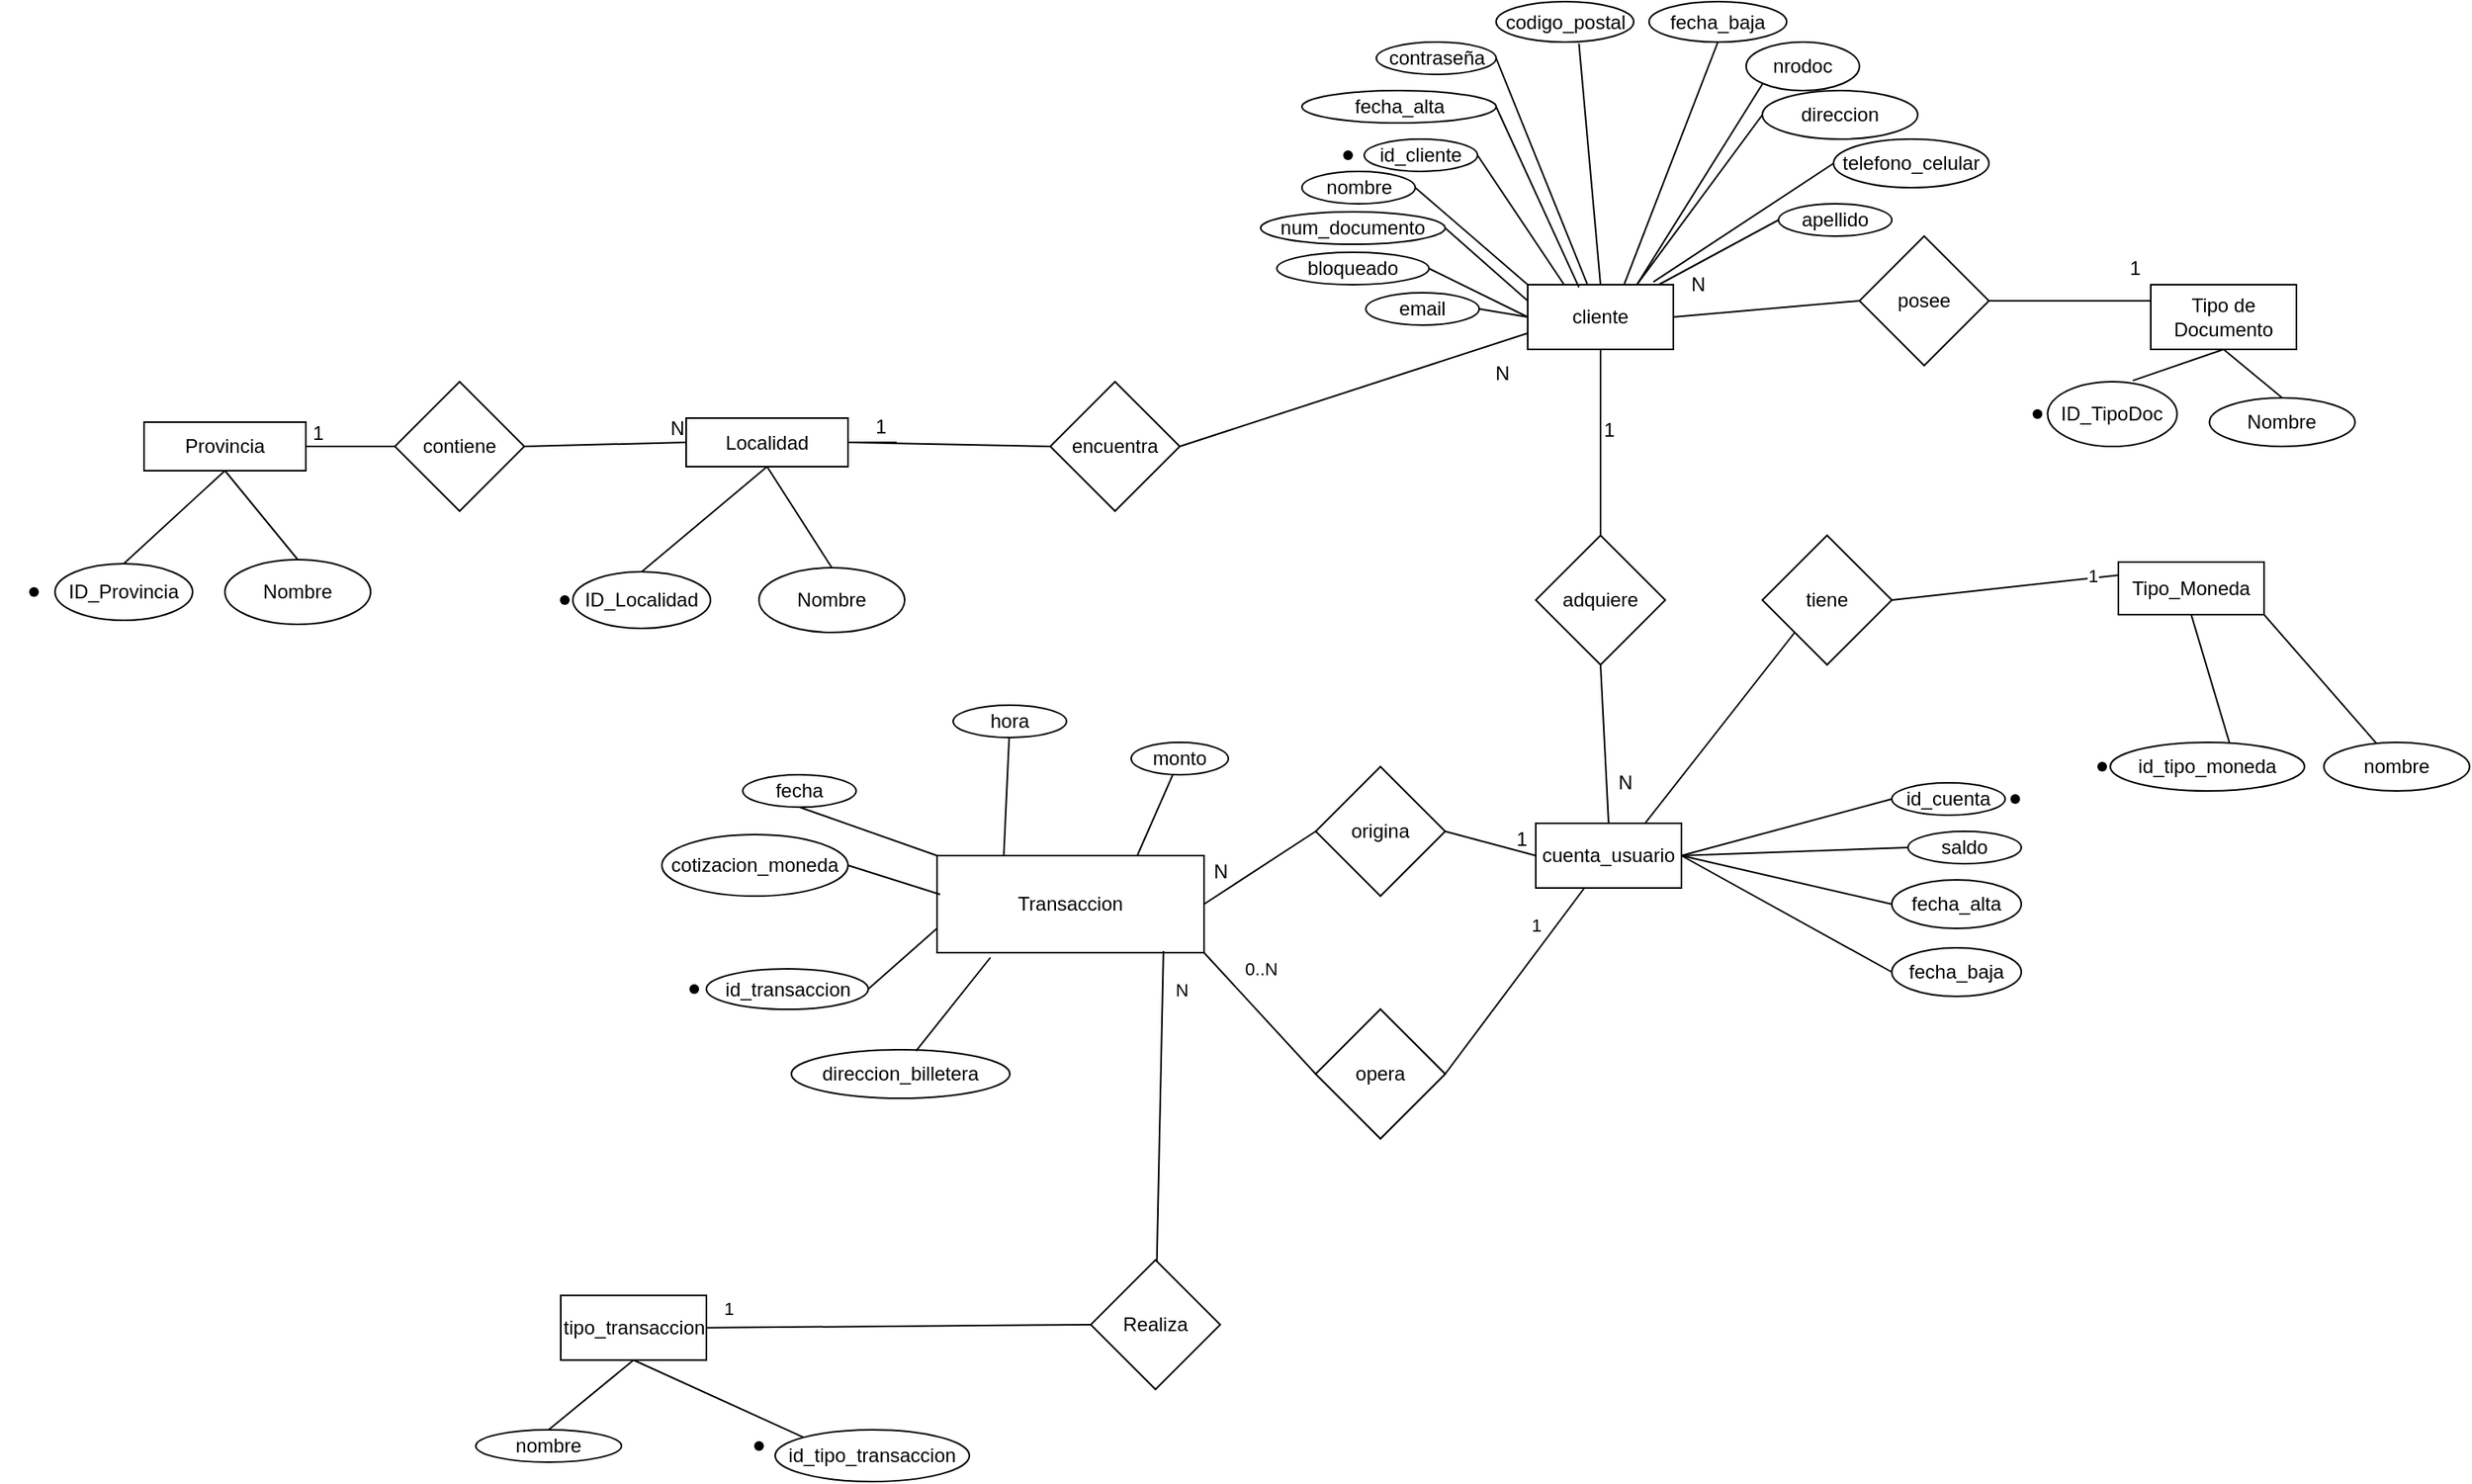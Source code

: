<mxfile version="20.2.3" type="device" pages="2"><diagram id="7S3L_W-QC1gFdorbMiC-" name="DER (conceptual)"><mxGraphModel dx="1609" dy="1700" grid="1" gridSize="10" guides="1" tooltips="1" connect="1" arrows="1" fold="1" page="1" pageScale="1" pageWidth="827" pageHeight="1169" math="0" shadow="0"><root><mxCell id="0"/><mxCell id="1" parent="0"/><mxCell id="BSpixMSg3zHVc9t-QP-U-1" value="cliente" style="rounded=0;whiteSpace=wrap;html=1;" parent="1" vertex="1"><mxGeometry x="415" y="-90" width="90" height="40" as="geometry"/></mxCell><mxCell id="BSpixMSg3zHVc9t-QP-U-2" value="adquiere" style="rhombus;whiteSpace=wrap;html=1;" parent="1" vertex="1"><mxGeometry x="420" y="65" width="80" height="80" as="geometry"/></mxCell><mxCell id="BSpixMSg3zHVc9t-QP-U-3" value="cuenta_usuario" style="rounded=0;whiteSpace=wrap;html=1;" parent="1" vertex="1"><mxGeometry x="420" y="243" width="90" height="40" as="geometry"/></mxCell><mxCell id="BSpixMSg3zHVc9t-QP-U-4" value="tipo_transaccion" style="rounded=0;whiteSpace=wrap;html=1;" parent="1" vertex="1"><mxGeometry x="-182.5" y="534.88" width="90" height="40" as="geometry"/></mxCell><mxCell id="BSpixMSg3zHVc9t-QP-U-5" value="id_cuenta" style="ellipse;whiteSpace=wrap;html=1;" parent="1" vertex="1"><mxGeometry x="640" y="218" width="70" height="20" as="geometry"/></mxCell><mxCell id="BSpixMSg3zHVc9t-QP-U-6" value="nombre" style="ellipse;whiteSpace=wrap;html=1;" parent="1" vertex="1"><mxGeometry x="275.5" y="-160" width="70" height="20" as="geometry"/></mxCell><mxCell id="BSpixMSg3zHVc9t-QP-U-7" value="id_cliente" style="ellipse;whiteSpace=wrap;html=1;" parent="1" vertex="1"><mxGeometry x="314" y="-180" width="70" height="20" as="geometry"/></mxCell><mxCell id="BSpixMSg3zHVc9t-QP-U-9" value="id_tipo_transaccion" style="ellipse;whiteSpace=wrap;html=1;" parent="1" vertex="1"><mxGeometry x="-50" y="618" width="120" height="32" as="geometry"/></mxCell><mxCell id="BSpixMSg3zHVc9t-QP-U-11" value="" style="endArrow=none;html=1;rounded=0;strokeColor=default;exitX=0.25;exitY=0;exitDx=0;exitDy=0;entryX=1;entryY=0.5;entryDx=0;entryDy=0;" parent="1" source="BSpixMSg3zHVc9t-QP-U-1" target="BSpixMSg3zHVc9t-QP-U-7" edge="1"><mxGeometry relative="1" as="geometry"><mxPoint x="224" y="240" as="sourcePoint"/><mxPoint x="384" y="240" as="targetPoint"/></mxGeometry></mxCell><mxCell id="BSpixMSg3zHVc9t-QP-U-12" value="" style="endArrow=none;html=1;rounded=0;strokeColor=default;exitX=1;exitY=0.5;exitDx=0;exitDy=0;entryX=0;entryY=0;entryDx=0;entryDy=0;" parent="1" source="BSpixMSg3zHVc9t-QP-U-6" target="BSpixMSg3zHVc9t-QP-U-1" edge="1"><mxGeometry relative="1" as="geometry"><mxPoint x="224" y="240" as="sourcePoint"/><mxPoint x="384" y="240" as="targetPoint"/></mxGeometry></mxCell><mxCell id="BSpixMSg3zHVc9t-QP-U-13" value="" style="endArrow=none;html=1;rounded=0;strokeColor=default;entryX=1;entryY=0.5;entryDx=0;entryDy=0;exitX=0;exitY=0.5;exitDx=0;exitDy=0;" parent="1" source="BSpixMSg3zHVc9t-QP-U-5" target="BSpixMSg3zHVc9t-QP-U-3" edge="1"><mxGeometry relative="1" as="geometry"><mxPoint x="330" y="323" as="sourcePoint"/><mxPoint x="490" y="323" as="targetPoint"/></mxGeometry></mxCell><mxCell id="BSpixMSg3zHVc9t-QP-U-15" value="" style="endArrow=none;html=1;rounded=0;strokeColor=default;exitX=0.5;exitY=1;exitDx=0;exitDy=0;entryX=0;entryY=0;entryDx=0;entryDy=0;" parent="1" source="BSpixMSg3zHVc9t-QP-U-4" target="BSpixMSg3zHVc9t-QP-U-9" edge="1"><mxGeometry relative="1" as="geometry"><mxPoint x="-202.5" y="384.88" as="sourcePoint"/><mxPoint x="72.5" y="629.88" as="targetPoint"/></mxGeometry></mxCell><mxCell id="BSpixMSg3zHVc9t-QP-U-19" value="N" style="text;html=1;align=center;verticalAlign=middle;resizable=0;points=[];autosize=1;strokeColor=none;fillColor=none;" parent="1" vertex="1"><mxGeometry x="460" y="203" width="30" height="30" as="geometry"/></mxCell><mxCell id="BSpixMSg3zHVc9t-QP-U-20" value="1" style="text;html=1;align=center;verticalAlign=middle;resizable=0;points=[];autosize=1;strokeColor=none;fillColor=none;" parent="1" vertex="1"><mxGeometry x="450" y="-15" width="30" height="30" as="geometry"/></mxCell><mxCell id="BSpixMSg3zHVc9t-QP-U-22" value="saldo" style="ellipse;whiteSpace=wrap;html=1;" parent="1" vertex="1"><mxGeometry x="650" y="248" width="70" height="20" as="geometry"/></mxCell><mxCell id="BSpixMSg3zHVc9t-QP-U-23" value="" style="endArrow=none;html=1;rounded=0;strokeColor=default;exitX=1;exitY=0.5;exitDx=0;exitDy=0;entryX=0;entryY=0.5;entryDx=0;entryDy=0;" parent="1" source="BSpixMSg3zHVc9t-QP-U-3" target="BSpixMSg3zHVc9t-QP-U-22" edge="1"><mxGeometry relative="1" as="geometry"><mxPoint x="330" y="323" as="sourcePoint"/><mxPoint x="490" y="323" as="targetPoint"/></mxGeometry></mxCell><mxCell id="BSpixMSg3zHVc9t-QP-U-24" value="nombre" style="ellipse;whiteSpace=wrap;html=1;" parent="1" vertex="1"><mxGeometry x="-235" y="618" width="90" height="20" as="geometry"/></mxCell><mxCell id="BSpixMSg3zHVc9t-QP-U-25" value="" style="endArrow=none;html=1;rounded=0;strokeColor=default;exitX=0.5;exitY=1;exitDx=0;exitDy=0;entryX=0.5;entryY=0;entryDx=0;entryDy=0;" parent="1" source="BSpixMSg3zHVc9t-QP-U-4" target="BSpixMSg3zHVc9t-QP-U-24" edge="1"><mxGeometry relative="1" as="geometry"><mxPoint x="-202.5" y="384.88" as="sourcePoint"/><mxPoint x="-42.5" y="384.88" as="targetPoint"/></mxGeometry></mxCell><mxCell id="BSpixMSg3zHVc9t-QP-U-26" value="email" style="ellipse;whiteSpace=wrap;html=1;" parent="1" vertex="1"><mxGeometry x="315" y="-85" width="70" height="20" as="geometry"/></mxCell><mxCell id="BSpixMSg3zHVc9t-QP-U-27" value="" style="endArrow=none;html=1;rounded=0;strokeColor=default;exitX=1;exitY=0.5;exitDx=0;exitDy=0;entryX=0;entryY=0.5;entryDx=0;entryDy=0;" parent="1" source="BSpixMSg3zHVc9t-QP-U-26" target="BSpixMSg3zHVc9t-QP-U-1" edge="1"><mxGeometry relative="1" as="geometry"><mxPoint x="214" y="240" as="sourcePoint"/><mxPoint x="374" y="240" as="targetPoint"/></mxGeometry></mxCell><mxCell id="BSpixMSg3zHVc9t-QP-U-28" value="Transaccion" style="rounded=0;whiteSpace=wrap;html=1;" parent="1" vertex="1"><mxGeometry x="50" y="263" width="165" height="60" as="geometry"/></mxCell><mxCell id="BSpixMSg3zHVc9t-QP-U-29" value="origina" style="rhombus;whiteSpace=wrap;html=1;" parent="1" vertex="1"><mxGeometry x="284" y="208" width="80" height="80" as="geometry"/></mxCell><mxCell id="BSpixMSg3zHVc9t-QP-U-30" value="" style="endArrow=none;html=1;rounded=0;exitX=1;exitY=0.5;exitDx=0;exitDy=0;entryX=0;entryY=0.5;entryDx=0;entryDy=0;" parent="1" source="BSpixMSg3zHVc9t-QP-U-29" target="BSpixMSg3zHVc9t-QP-U-3" edge="1"><mxGeometry width="50" height="50" relative="1" as="geometry"><mxPoint x="480" y="343" as="sourcePoint"/><mxPoint x="530" y="293" as="targetPoint"/></mxGeometry></mxCell><mxCell id="BSpixMSg3zHVc9t-QP-U-31" value="" style="endArrow=none;html=1;rounded=0;exitX=1;exitY=0.5;exitDx=0;exitDy=0;entryX=0;entryY=0.5;entryDx=0;entryDy=0;" parent="1" source="BSpixMSg3zHVc9t-QP-U-28" target="BSpixMSg3zHVc9t-QP-U-29" edge="1"><mxGeometry width="50" height="50" relative="1" as="geometry"><mxPoint x="250" y="353" as="sourcePoint"/><mxPoint x="300" y="303" as="targetPoint"/></mxGeometry></mxCell><mxCell id="BSpixMSg3zHVc9t-QP-U-32" value="N" style="text;html=1;align=center;verticalAlign=middle;resizable=0;points=[];autosize=1;strokeColor=none;fillColor=none;" parent="1" vertex="1"><mxGeometry x="210" y="258" width="30" height="30" as="geometry"/></mxCell><mxCell id="BSpixMSg3zHVc9t-QP-U-35" value="direccion_billetera" style="ellipse;whiteSpace=wrap;html=1;" parent="1" vertex="1"><mxGeometry x="-40" y="383" width="135" height="30" as="geometry"/></mxCell><mxCell id="BSpixMSg3zHVc9t-QP-U-36" value="" style="endArrow=none;html=1;rounded=0;exitX=0.571;exitY=0.023;exitDx=0;exitDy=0;exitPerimeter=0;entryX=0.2;entryY=1.05;entryDx=0;entryDy=0;entryPerimeter=0;" parent="1" source="BSpixMSg3zHVc9t-QP-U-35" target="BSpixMSg3zHVc9t-QP-U-28" edge="1"><mxGeometry width="50" height="50" relative="1" as="geometry"><mxPoint x="160" y="413" as="sourcePoint"/><mxPoint x="130" y="353" as="targetPoint"/></mxGeometry></mxCell><mxCell id="BSpixMSg3zHVc9t-QP-U-45" value="Tipo de Documento" style="rounded=0;whiteSpace=wrap;html=1;" parent="1" vertex="1"><mxGeometry x="800" y="-90" width="90" height="40" as="geometry"/></mxCell><mxCell id="BSpixMSg3zHVc9t-QP-U-46" value="ID_TipoDoc" style="ellipse;whiteSpace=wrap;html=1;" parent="1" vertex="1"><mxGeometry x="736.25" y="-30" width="80" height="40" as="geometry"/></mxCell><mxCell id="BSpixMSg3zHVc9t-QP-U-47" value="Nombre" style="ellipse;whiteSpace=wrap;html=1;" parent="1" vertex="1"><mxGeometry x="836.25" y="-20" width="90" height="30" as="geometry"/></mxCell><mxCell id="BSpixMSg3zHVc9t-QP-U-49" value="" style="endArrow=none;html=1;rounded=0;exitX=0.658;exitY=-0.017;exitDx=0;exitDy=0;exitPerimeter=0;entryX=0.5;entryY=1;entryDx=0;entryDy=0;" parent="1" source="BSpixMSg3zHVc9t-QP-U-46" target="BSpixMSg3zHVc9t-QP-U-45" edge="1"><mxGeometry width="50" height="50" relative="1" as="geometry"><mxPoint x="946.25" y="-30" as="sourcePoint"/><mxPoint x="896.25" y="-75" as="targetPoint"/></mxGeometry></mxCell><mxCell id="BSpixMSg3zHVc9t-QP-U-51" value="" style="endArrow=none;html=1;rounded=0;exitX=0.5;exitY=0;exitDx=0;exitDy=0;entryX=0.5;entryY=1;entryDx=0;entryDy=0;" parent="1" source="BSpixMSg3zHVc9t-QP-U-47" target="BSpixMSg3zHVc9t-QP-U-45" edge="1"><mxGeometry width="50" height="50" relative="1" as="geometry"><mxPoint x="886.25" y="-25" as="sourcePoint"/><mxPoint x="1026.25" y="-75" as="targetPoint"/></mxGeometry></mxCell><mxCell id="BSpixMSg3zHVc9t-QP-U-52" value="nrodoc" style="ellipse;whiteSpace=wrap;html=1;" parent="1" vertex="1"><mxGeometry x="550" y="-240" width="70" height="30" as="geometry"/></mxCell><mxCell id="BSpixMSg3zHVc9t-QP-U-54" value="ID_Localidad" style="ellipse;whiteSpace=wrap;html=1;" parent="1" vertex="1"><mxGeometry x="-175" y="87.5" width="85" height="35" as="geometry"/></mxCell><mxCell id="BSpixMSg3zHVc9t-QP-U-55" value="Nombre" style="ellipse;whiteSpace=wrap;html=1;" parent="1" vertex="1"><mxGeometry x="-60" y="85" width="90" height="40" as="geometry"/></mxCell><mxCell id="BSpixMSg3zHVc9t-QP-U-57" value="" style="endArrow=none;html=1;rounded=0;exitX=0.5;exitY=0;exitDx=0;exitDy=0;entryX=0.5;entryY=1;entryDx=0;entryDy=0;" parent="1" source="BSpixMSg3zHVc9t-QP-U-54" target="BSpixMSg3zHVc9t-QP-U-69" edge="1"><mxGeometry width="50" height="50" relative="1" as="geometry"><mxPoint x="-110" y="77.5" as="sourcePoint"/><mxPoint x="-60" y="27.5" as="targetPoint"/></mxGeometry></mxCell><mxCell id="BSpixMSg3zHVc9t-QP-U-58" value="" style="endArrow=none;html=1;rounded=0;entryX=0.5;entryY=1;entryDx=0;entryDy=0;exitX=0.5;exitY=0;exitDx=0;exitDy=0;" parent="1" source="BSpixMSg3zHVc9t-QP-U-55" target="BSpixMSg3zHVc9t-QP-U-69" edge="1"><mxGeometry width="50" height="50" relative="1" as="geometry"><mxPoint x="-25" y="167.5" as="sourcePoint"/><mxPoint x="25" y="117.5" as="targetPoint"/></mxGeometry></mxCell><mxCell id="BSpixMSg3zHVc9t-QP-U-60" value="Provincia" style="rounded=0;whiteSpace=wrap;html=1;" parent="1" vertex="1"><mxGeometry x="-440" y="-5" width="100" height="30" as="geometry"/></mxCell><mxCell id="BSpixMSg3zHVc9t-QP-U-61" value="ID_Provincia" style="ellipse;whiteSpace=wrap;html=1;" parent="1" vertex="1"><mxGeometry x="-495" y="82.5" width="85" height="35" as="geometry"/></mxCell><mxCell id="BSpixMSg3zHVc9t-QP-U-62" value="Nombre" style="ellipse;whiteSpace=wrap;html=1;" parent="1" vertex="1"><mxGeometry x="-390" y="80" width="90" height="40" as="geometry"/></mxCell><mxCell id="BSpixMSg3zHVc9t-QP-U-63" value="" style="endArrow=none;html=1;rounded=0;exitX=0.5;exitY=0;exitDx=0;exitDy=0;entryX=0.5;entryY=1;entryDx=0;entryDy=0;" parent="1" source="BSpixMSg3zHVc9t-QP-U-61" target="BSpixMSg3zHVc9t-QP-U-60" edge="1"><mxGeometry width="50" height="50" relative="1" as="geometry"><mxPoint x="-485" y="75" as="sourcePoint"/><mxPoint x="-400" y="20" as="targetPoint"/></mxGeometry></mxCell><mxCell id="BSpixMSg3zHVc9t-QP-U-64" value="" style="endArrow=none;html=1;rounded=0;exitX=0.5;exitY=0;exitDx=0;exitDy=0;entryX=0.5;entryY=1;entryDx=0;entryDy=0;" parent="1" source="BSpixMSg3zHVc9t-QP-U-62" target="BSpixMSg3zHVc9t-QP-U-60" edge="1"><mxGeometry width="50" height="50" relative="1" as="geometry"><mxPoint x="-410" y="50" as="sourcePoint"/><mxPoint x="-400" y="30" as="targetPoint"/></mxGeometry></mxCell><mxCell id="BSpixMSg3zHVc9t-QP-U-65" value="" style="endArrow=none;html=1;rounded=0;exitX=1;exitY=0.5;exitDx=0;exitDy=0;startArrow=none;" parent="1" source="BSpixMSg3zHVc9t-QP-U-69" edge="1"><mxGeometry width="50" height="50" relative="1" as="geometry"><mxPoint x="-325" y="167.5" as="sourcePoint"/><mxPoint x="-65" y="7.5" as="targetPoint"/><Array as="points"><mxPoint x="25" y="7.5"/></Array></mxGeometry></mxCell><mxCell id="BSpixMSg3zHVc9t-QP-U-66" value="codigo_postal" style="ellipse;whiteSpace=wrap;html=1;" parent="1" vertex="1"><mxGeometry x="395.5" y="-265" width="85" height="25" as="geometry"/></mxCell><mxCell id="BSpixMSg3zHVc9t-QP-U-68" value="N" style="text;html=1;align=center;verticalAlign=middle;resizable=0;points=[];autosize=1;strokeColor=none;fillColor=none;" parent="1" vertex="1"><mxGeometry x="-100" y="-17.5" width="30" height="30" as="geometry"/></mxCell><mxCell id="BSpixMSg3zHVc9t-QP-U-69" value="Localidad" style="rounded=0;whiteSpace=wrap;html=1;" parent="1" vertex="1"><mxGeometry x="-105" y="-7.5" width="100" height="30" as="geometry"/></mxCell><mxCell id="BSpixMSg3zHVc9t-QP-U-71" value="encuentra" style="rhombus;whiteSpace=wrap;html=1;" parent="1" vertex="1"><mxGeometry x="120" y="-30" width="80" height="80" as="geometry"/></mxCell><mxCell id="BSpixMSg3zHVc9t-QP-U-72" value="" style="endArrow=none;html=1;rounded=0;entryX=1;entryY=0.5;entryDx=0;entryDy=0;exitX=0;exitY=0.75;exitDx=0;exitDy=0;" parent="1" source="BSpixMSg3zHVc9t-QP-U-1" target="BSpixMSg3zHVc9t-QP-U-71" edge="1"><mxGeometry width="50" height="50" relative="1" as="geometry"><mxPoint x="107.5" y="210" as="sourcePoint"/><mxPoint x="157.5" y="160" as="targetPoint"/></mxGeometry></mxCell><mxCell id="BSpixMSg3zHVc9t-QP-U-73" value="" style="endArrow=none;html=1;rounded=0;entryX=1;entryY=0.5;entryDx=0;entryDy=0;exitX=0;exitY=0.5;exitDx=0;exitDy=0;" parent="1" source="BSpixMSg3zHVc9t-QP-U-71" target="BSpixMSg3zHVc9t-QP-U-69" edge="1"><mxGeometry width="50" height="50" relative="1" as="geometry"><mxPoint x="100" y="-30" as="sourcePoint"/><mxPoint x="160" y="10" as="targetPoint"/><Array as="points"/></mxGeometry></mxCell><mxCell id="BSpixMSg3zHVc9t-QP-U-74" value="1" style="text;html=1;align=center;verticalAlign=middle;resizable=0;points=[];autosize=1;strokeColor=none;fillColor=none;" parent="1" vertex="1"><mxGeometry y="-17.5" width="30" height="30" as="geometry"/></mxCell><mxCell id="BSpixMSg3zHVc9t-QP-U-75" value="N" style="text;html=1;align=center;verticalAlign=middle;resizable=0;points=[];autosize=1;strokeColor=none;fillColor=none;" parent="1" vertex="1"><mxGeometry x="384" y="-50" width="30" height="30" as="geometry"/></mxCell><mxCell id="BSpixMSg3zHVc9t-QP-U-98" value="" style="endArrow=none;html=1;rounded=0;entryX=0.5;entryY=1;entryDx=0;entryDy=0;exitX=0.5;exitY=0;exitDx=0;exitDy=0;" parent="1" source="BSpixMSg3zHVc9t-QP-U-2" target="BSpixMSg3zHVc9t-QP-U-1" edge="1"><mxGeometry width="50" height="50" relative="1" as="geometry"><mxPoint x="20" y="100" as="sourcePoint"/><mxPoint x="70" y="50" as="targetPoint"/></mxGeometry></mxCell><mxCell id="BSpixMSg3zHVc9t-QP-U-99" value="" style="endArrow=none;html=1;rounded=0;entryX=0.5;entryY=1;entryDx=0;entryDy=0;exitX=0.5;exitY=0;exitDx=0;exitDy=0;" parent="1" source="BSpixMSg3zHVc9t-QP-U-3" target="BSpixMSg3zHVc9t-QP-U-2" edge="1"><mxGeometry width="50" height="50" relative="1" as="geometry"><mxPoint x="460" y="190" as="sourcePoint"/><mxPoint x="70" y="50" as="targetPoint"/></mxGeometry></mxCell><mxCell id="BSpixMSg3zHVc9t-QP-U-113" value="" style="endArrow=none;html=1;rounded=0;entryX=0;entryY=0.25;entryDx=0;entryDy=0;exitX=1;exitY=0.5;exitDx=0;exitDy=0;startArrow=none;" parent="1" source="BSpixMSg3zHVc9t-QP-U-114" target="BSpixMSg3zHVc9t-QP-U-45" edge="1"><mxGeometry width="50" height="50" relative="1" as="geometry"><mxPoint x="570" y="200" as="sourcePoint"/><mxPoint x="620" y="150" as="targetPoint"/></mxGeometry></mxCell><mxCell id="BSpixMSg3zHVc9t-QP-U-114" value="posee" style="rhombus;whiteSpace=wrap;html=1;" parent="1" vertex="1"><mxGeometry x="620" y="-120" width="80" height="80" as="geometry"/></mxCell><mxCell id="BSpixMSg3zHVc9t-QP-U-115" value="" style="endArrow=none;html=1;rounded=0;entryX=0;entryY=0.5;entryDx=0;entryDy=0;exitX=1;exitY=0.5;exitDx=0;exitDy=0;" parent="1" source="BSpixMSg3zHVc9t-QP-U-1" target="BSpixMSg3zHVc9t-QP-U-114" edge="1"><mxGeometry width="50" height="50" relative="1" as="geometry"><mxPoint x="505" y="-70" as="sourcePoint"/><mxPoint x="800" y="-80" as="targetPoint"/></mxGeometry></mxCell><mxCell id="BSpixMSg3zHVc9t-QP-U-117" value="" style="endArrow=none;html=1;rounded=0;exitX=0.75;exitY=0;exitDx=0;exitDy=0;entryX=0;entryY=1;entryDx=0;entryDy=0;" parent="1" source="BSpixMSg3zHVc9t-QP-U-1" target="BSpixMSg3zHVc9t-QP-U-52" edge="1"><mxGeometry width="50" height="50" relative="1" as="geometry"><mxPoint x="525" y="-80" as="sourcePoint"/><mxPoint x="575" y="-130" as="targetPoint"/></mxGeometry></mxCell><mxCell id="BSpixMSg3zHVc9t-QP-U-118" value="" style="endArrow=none;html=1;rounded=0;entryX=0.602;entryY=1.04;entryDx=0;entryDy=0;entryPerimeter=0;" parent="1" target="BSpixMSg3zHVc9t-QP-U-66" edge="1"><mxGeometry width="50" height="50" relative="1" as="geometry"><mxPoint x="460" y="-90" as="sourcePoint"/><mxPoint x="440" y="-220" as="targetPoint"/></mxGeometry></mxCell><mxCell id="BSpixMSg3zHVc9t-QP-U-119" value="N" style="text;html=1;align=center;verticalAlign=middle;resizable=0;points=[];autosize=1;strokeColor=none;fillColor=none;" parent="1" vertex="1"><mxGeometry x="505" y="-105" width="30" height="30" as="geometry"/></mxCell><mxCell id="BSpixMSg3zHVc9t-QP-U-120" value="1" style="text;html=1;align=center;verticalAlign=middle;resizable=0;points=[];autosize=1;strokeColor=none;fillColor=none;" parent="1" vertex="1"><mxGeometry x="775" y="-115" width="30" height="30" as="geometry"/></mxCell><mxCell id="BSpixMSg3zHVc9t-QP-U-121" value="Tipo_Moneda" style="rounded=0;whiteSpace=wrap;html=1;" parent="1" vertex="1"><mxGeometry x="780" y="81.5" width="90" height="32.5" as="geometry"/></mxCell><mxCell id="BSpixMSg3zHVc9t-QP-U-122" value="" style="endArrow=none;html=1;rounded=0;entryX=0;entryY=0.25;entryDx=0;entryDy=0;exitX=1;exitY=0.5;exitDx=0;exitDy=0;startArrow=none;" parent="1" source="BSpixMSg3zHVc9t-QP-U-123" target="BSpixMSg3zHVc9t-QP-U-121" edge="1"><mxGeometry width="50" height="50" relative="1" as="geometry"><mxPoint x="655.0" y="94.0" as="sourcePoint"/><mxPoint x="600" y="294" as="targetPoint"/><Array as="points"/></mxGeometry></mxCell><mxCell id="e-UvMDLhY1zT4Q1DfiT5-16" value="1" style="edgeLabel;html=1;align=center;verticalAlign=middle;resizable=0;points=[];" parent="BSpixMSg3zHVc9t-QP-U-122" vertex="1" connectable="0"><mxGeometry x="0.777" y="2" relative="1" as="geometry"><mxPoint as="offset"/></mxGeometry></mxCell><mxCell id="BSpixMSg3zHVc9t-QP-U-123" value="tiene" style="rhombus;whiteSpace=wrap;html=1;" parent="1" vertex="1"><mxGeometry x="560" y="65" width="80" height="80" as="geometry"/></mxCell><mxCell id="BSpixMSg3zHVc9t-QP-U-124" value="" style="endArrow=none;html=1;rounded=0;exitX=0.75;exitY=0;exitDx=0;exitDy=0;entryX=0;entryY=1;entryDx=0;entryDy=0;" parent="1" source="BSpixMSg3zHVc9t-QP-U-3" target="BSpixMSg3zHVc9t-QP-U-123" edge="1"><mxGeometry width="50" height="50" relative="1" as="geometry"><mxPoint x="487.5" y="190" as="sourcePoint"/><mxPoint x="580" y="70" as="targetPoint"/><Array as="points"/></mxGeometry></mxCell><mxCell id="BSpixMSg3zHVc9t-QP-U-127" value="id_tipo_moneda" style="ellipse;whiteSpace=wrap;html=1;" parent="1" vertex="1"><mxGeometry x="775" y="193" width="120" height="30" as="geometry"/></mxCell><mxCell id="BSpixMSg3zHVc9t-QP-U-128" value="nombre" style="ellipse;whiteSpace=wrap;html=1;" parent="1" vertex="1"><mxGeometry x="907" y="193" width="90" height="30" as="geometry"/></mxCell><mxCell id="BSpixMSg3zHVc9t-QP-U-130" value="" style="endArrow=none;html=1;rounded=0;entryX=0.5;entryY=1;entryDx=0;entryDy=0;exitX=0.613;exitY=0;exitDx=0;exitDy=0;exitPerimeter=0;" parent="1" source="BSpixMSg3zHVc9t-QP-U-127" target="BSpixMSg3zHVc9t-QP-U-121" edge="1"><mxGeometry width="50" height="50" relative="1" as="geometry"><mxPoint x="550" y="320" as="sourcePoint"/><mxPoint x="600" y="270" as="targetPoint"/></mxGeometry></mxCell><mxCell id="BSpixMSg3zHVc9t-QP-U-131" value="" style="endArrow=none;html=1;rounded=0;entryX=1;entryY=1;entryDx=0;entryDy=0;" parent="1" source="BSpixMSg3zHVc9t-QP-U-128" target="BSpixMSg3zHVc9t-QP-U-121" edge="1"><mxGeometry width="50" height="50" relative="1" as="geometry"><mxPoint x="550" y="320" as="sourcePoint"/><mxPoint x="600" y="270" as="targetPoint"/></mxGeometry></mxCell><mxCell id="BSpixMSg3zHVc9t-QP-U-133" value="Realiza" style="rhombus;whiteSpace=wrap;html=1;" parent="1" vertex="1"><mxGeometry x="145" y="513" width="80" height="80" as="geometry"/></mxCell><mxCell id="BSpixMSg3zHVc9t-QP-U-134" value="" style="endArrow=none;html=1;rounded=0;entryX=0.848;entryY=0.983;entryDx=0;entryDy=0;entryPerimeter=0;" parent="1" source="BSpixMSg3zHVc9t-QP-U-133" target="BSpixMSg3zHVc9t-QP-U-28" edge="1"><mxGeometry width="50" height="50" relative="1" as="geometry"><mxPoint x="550" y="373" as="sourcePoint"/><mxPoint x="600" y="323" as="targetPoint"/></mxGeometry></mxCell><mxCell id="BSpixMSg3zHVc9t-QP-U-147" value="N" style="edgeLabel;html=1;align=center;verticalAlign=middle;resizable=0;points=[];" parent="BSpixMSg3zHVc9t-QP-U-134" vertex="1" connectable="0"><mxGeometry x="0.758" y="-1" relative="1" as="geometry"><mxPoint x="10" as="offset"/></mxGeometry></mxCell><mxCell id="BSpixMSg3zHVc9t-QP-U-135" value="1" style="text;html=1;align=center;verticalAlign=middle;resizable=0;points=[];autosize=1;strokeColor=none;fillColor=none;" parent="1" vertex="1"><mxGeometry x="395.5" y="238" width="30" height="30" as="geometry"/></mxCell><mxCell id="BSpixMSg3zHVc9t-QP-U-137" value="" style="endArrow=none;html=1;rounded=0;entryX=0;entryY=0.5;entryDx=0;entryDy=0;exitX=1;exitY=0.5;exitDx=0;exitDy=0;" parent="1" source="BSpixMSg3zHVc9t-QP-U-4" target="BSpixMSg3zHVc9t-QP-U-133" edge="1"><mxGeometry width="50" height="50" relative="1" as="geometry"><mxPoint x="243.929" y="528" as="sourcePoint"/><mxPoint x="100" y="613" as="targetPoint"/></mxGeometry></mxCell><mxCell id="BSpixMSg3zHVc9t-QP-U-146" value="1" style="edgeLabel;html=1;align=center;verticalAlign=middle;resizable=0;points=[];" parent="BSpixMSg3zHVc9t-QP-U-137" vertex="1" connectable="0"><mxGeometry x="-0.832" y="2" relative="1" as="geometry"><mxPoint x="-7" y="-10" as="offset"/></mxGeometry></mxCell><mxCell id="BSpixMSg3zHVc9t-QP-U-140" value="contraseña" style="ellipse;whiteSpace=wrap;html=1;" parent="1" vertex="1"><mxGeometry x="321.5" y="-240" width="74" height="20" as="geometry"/></mxCell><mxCell id="BSpixMSg3zHVc9t-QP-U-141" value="" style="endArrow=none;html=1;rounded=0;entryX=1;entryY=0.5;entryDx=0;entryDy=0;" parent="1" source="BSpixMSg3zHVc9t-QP-U-1" target="BSpixMSg3zHVc9t-QP-U-140" edge="1"><mxGeometry width="50" height="50" relative="1" as="geometry"><mxPoint x="410" y="160" as="sourcePoint"/><mxPoint x="460" y="110" as="targetPoint"/></mxGeometry></mxCell><mxCell id="e-UvMDLhY1zT4Q1DfiT5-3" value="id_transaccion" style="ellipse;whiteSpace=wrap;html=1;" parent="1" vertex="1"><mxGeometry x="-92.5" y="333" width="100" height="25" as="geometry"/></mxCell><mxCell id="e-UvMDLhY1zT4Q1DfiT5-5" value="" style="endArrow=none;html=1;rounded=0;exitX=1;exitY=0.5;exitDx=0;exitDy=0;entryX=0;entryY=0.75;entryDx=0;entryDy=0;" parent="1" source="e-UvMDLhY1zT4Q1DfiT5-3" target="BSpixMSg3zHVc9t-QP-U-28" edge="1"><mxGeometry width="50" height="50" relative="1" as="geometry"><mxPoint x="140" y="313" as="sourcePoint"/><mxPoint x="190" y="263" as="targetPoint"/></mxGeometry></mxCell><mxCell id="e-UvMDLhY1zT4Q1DfiT5-6" value="monto" style="ellipse;whiteSpace=wrap;html=1;" parent="1" vertex="1"><mxGeometry x="170" y="193" width="60" height="20" as="geometry"/></mxCell><mxCell id="e-UvMDLhY1zT4Q1DfiT5-7" value="" style="endArrow=none;html=1;rounded=0;strokeColor=default;exitX=0.75;exitY=0;exitDx=0;exitDy=0;" parent="1" source="BSpixMSg3zHVc9t-QP-U-28" target="e-UvMDLhY1zT4Q1DfiT5-6" edge="1"><mxGeometry relative="1" as="geometry"><mxPoint x="185" y="103.0" as="sourcePoint"/><mxPoint x="230.0" y="193.0" as="targetPoint"/></mxGeometry></mxCell><mxCell id="e-UvMDLhY1zT4Q1DfiT5-8" value="hora" style="ellipse;whiteSpace=wrap;html=1;" parent="1" vertex="1"><mxGeometry x="60" y="170" width="70" height="20" as="geometry"/></mxCell><mxCell id="e-UvMDLhY1zT4Q1DfiT5-9" value="" style="endArrow=none;html=1;rounded=0;strokeColor=default;exitX=0.25;exitY=0;exitDx=0;exitDy=0;" parent="1" source="BSpixMSg3zHVc9t-QP-U-28" target="e-UvMDLhY1zT4Q1DfiT5-8" edge="1"><mxGeometry relative="1" as="geometry"><mxPoint x="185" y="103.0" as="sourcePoint"/><mxPoint x="120" y="160" as="targetPoint"/></mxGeometry></mxCell><mxCell id="e-UvMDLhY1zT4Q1DfiT5-11" value="fecha" style="ellipse;whiteSpace=wrap;html=1;" parent="1" vertex="1"><mxGeometry x="-70" y="213" width="70" height="20" as="geometry"/></mxCell><mxCell id="e-UvMDLhY1zT4Q1DfiT5-12" value="" style="endArrow=none;html=1;rounded=0;strokeColor=default;exitX=0;exitY=0;exitDx=0;exitDy=0;entryX=0.5;entryY=1;entryDx=0;entryDy=0;" parent="1" source="BSpixMSg3zHVc9t-QP-U-28" target="e-UvMDLhY1zT4Q1DfiT5-11" edge="1"><mxGeometry relative="1" as="geometry"><mxPoint x="3.75" y="263" as="sourcePoint"/><mxPoint x="192.5" y="-87" as="targetPoint"/></mxGeometry></mxCell><mxCell id="AP5RFEkDvDc1WrYp0FmM-19" value="origen&lt;br&gt;" style="rhombus;whiteSpace=wrap;html=1;" parent="1" vertex="1"><mxGeometry x="284" y="358" width="80" height="80" as="geometry"/></mxCell><mxCell id="AP5RFEkDvDc1WrYp0FmM-20" value="opera" style="rhombus;whiteSpace=wrap;html=1;" parent="1" vertex="1"><mxGeometry x="284" y="358" width="80" height="80" as="geometry"/></mxCell><mxCell id="AP5RFEkDvDc1WrYp0FmM-21" value="" style="endArrow=none;html=1;rounded=0;exitX=1;exitY=0.5;exitDx=0;exitDy=0;" parent="1" source="AP5RFEkDvDc1WrYp0FmM-20" target="BSpixMSg3zHVc9t-QP-U-3" edge="1"><mxGeometry width="50" height="50" relative="1" as="geometry"><mxPoint x="370" y="293" as="sourcePoint"/><mxPoint x="430" y="273" as="targetPoint"/></mxGeometry></mxCell><mxCell id="AP5RFEkDvDc1WrYp0FmM-24" value="1" style="edgeLabel;html=1;align=center;verticalAlign=middle;resizable=0;points=[];" parent="AP5RFEkDvDc1WrYp0FmM-21" vertex="1" connectable="0"><mxGeometry x="0.588" y="-1" relative="1" as="geometry"><mxPoint x="-13" y="-2" as="offset"/></mxGeometry></mxCell><mxCell id="AP5RFEkDvDc1WrYp0FmM-22" value="" style="endArrow=none;html=1;rounded=0;entryX=0;entryY=0.5;entryDx=0;entryDy=0;exitX=1;exitY=1;exitDx=0;exitDy=0;" parent="1" source="BSpixMSg3zHVc9t-QP-U-28" target="AP5RFEkDvDc1WrYp0FmM-20" edge="1"><mxGeometry width="50" height="50" relative="1" as="geometry"><mxPoint x="220" y="323" as="sourcePoint"/><mxPoint x="440" y="283" as="targetPoint"/></mxGeometry></mxCell><mxCell id="AP5RFEkDvDc1WrYp0FmM-23" value="0..N" style="edgeLabel;html=1;align=center;verticalAlign=middle;resizable=0;points=[];" parent="AP5RFEkDvDc1WrYp0FmM-22" vertex="1" connectable="0"><mxGeometry x="-0.649" y="-1" relative="1" as="geometry"><mxPoint x="23" y="-4" as="offset"/></mxGeometry></mxCell><mxCell id="HCPw8RxPcgNwVBr1KAoU-14" value="" style="shape=waypoint;sketch=0;fillStyle=solid;size=6;pointerEvents=1;points=[];fillColor=none;resizable=0;rotatable=0;perimeter=centerPerimeter;snapToPoint=1;" parent="1" vertex="1"><mxGeometry x="-528" y="80" width="40" height="40" as="geometry"/></mxCell><mxCell id="HCPw8RxPcgNwVBr1KAoU-15" value="" style="shape=waypoint;sketch=0;fillStyle=solid;size=6;pointerEvents=1;points=[];fillColor=none;resizable=0;rotatable=0;perimeter=centerPerimeter;snapToPoint=1;" parent="1" vertex="1"><mxGeometry x="-200" y="85" width="40" height="40" as="geometry"/></mxCell><mxCell id="HCPw8RxPcgNwVBr1KAoU-17" value="" style="shape=waypoint;sketch=0;fillStyle=solid;size=6;pointerEvents=1;points=[];fillColor=none;resizable=0;rotatable=0;perimeter=centerPerimeter;snapToPoint=1;" parent="1" vertex="1"><mxGeometry x="284" y="-190" width="40" height="40" as="geometry"/></mxCell><mxCell id="HCPw8RxPcgNwVBr1KAoU-18" value="" style="shape=waypoint;sketch=0;fillStyle=solid;size=6;pointerEvents=1;points=[];fillColor=none;resizable=0;rotatable=0;perimeter=centerPerimeter;snapToPoint=1;" parent="1" vertex="1"><mxGeometry x="710" y="-30" width="40" height="40" as="geometry"/></mxCell><mxCell id="HCPw8RxPcgNwVBr1KAoU-19" value="" style="shape=waypoint;sketch=0;fillStyle=solid;size=6;pointerEvents=1;points=[];fillColor=none;resizable=0;rotatable=0;perimeter=centerPerimeter;snapToPoint=1;" parent="1" vertex="1"><mxGeometry x="750" y="188" width="40" height="40" as="geometry"/></mxCell><mxCell id="HCPw8RxPcgNwVBr1KAoU-20" value="" style="shape=waypoint;sketch=0;fillStyle=solid;size=6;pointerEvents=1;points=[];fillColor=none;resizable=0;rotatable=0;perimeter=centerPerimeter;snapToPoint=1;" parent="1" vertex="1"><mxGeometry x="696.25" y="208" width="40" height="40" as="geometry"/></mxCell><mxCell id="HCPw8RxPcgNwVBr1KAoU-21" value="" style="shape=waypoint;sketch=0;fillStyle=solid;size=6;pointerEvents=1;points=[];fillColor=none;resizable=0;rotatable=0;perimeter=centerPerimeter;snapToPoint=1;" parent="1" vertex="1"><mxGeometry x="-120" y="325.5" width="40" height="40" as="geometry"/></mxCell><mxCell id="HCPw8RxPcgNwVBr1KAoU-23" value="" style="shape=waypoint;sketch=0;fillStyle=solid;size=6;pointerEvents=1;points=[];fillColor=none;resizable=0;rotatable=0;perimeter=centerPerimeter;snapToPoint=1;" parent="1" vertex="1"><mxGeometry x="-80" y="608" width="40" height="40" as="geometry"/></mxCell><mxCell id="HCPw8RxPcgNwVBr1KAoU-24" value="contiene" style="rhombus;whiteSpace=wrap;html=1;" parent="1" vertex="1"><mxGeometry x="-285" y="-30" width="80" height="80" as="geometry"/></mxCell><mxCell id="HCPw8RxPcgNwVBr1KAoU-25" value="" style="endArrow=none;html=1;rounded=0;exitX=1;exitY=0.5;exitDx=0;exitDy=0;entryX=0;entryY=0.5;entryDx=0;entryDy=0;" parent="1" source="HCPw8RxPcgNwVBr1KAoU-24" target="BSpixMSg3zHVc9t-QP-U-69" edge="1"><mxGeometry relative="1" as="geometry"><mxPoint x="-160" y="7.5" as="sourcePoint"/><mxPoint x="85" y="257.5" as="targetPoint"/><Array as="points"/></mxGeometry></mxCell><mxCell id="HCPw8RxPcgNwVBr1KAoU-26" value="N" style="resizable=0;html=1;align=right;verticalAlign=bottom;" parent="HCPw8RxPcgNwVBr1KAoU-25" connectable="0" vertex="1"><mxGeometry x="1" relative="1" as="geometry"/></mxCell><mxCell id="HCPw8RxPcgNwVBr1KAoU-27" value="" style="endArrow=none;html=1;rounded=0;entryX=1;entryY=0.5;entryDx=0;entryDy=0;exitX=0;exitY=0.5;exitDx=0;exitDy=0;" parent="1" source="HCPw8RxPcgNwVBr1KAoU-24" target="BSpixMSg3zHVc9t-QP-U-60" edge="1"><mxGeometry relative="1" as="geometry"><mxPoint x="-540" y="310" as="sourcePoint"/><mxPoint x="-380" y="310" as="targetPoint"/></mxGeometry></mxCell><mxCell id="HCPw8RxPcgNwVBr1KAoU-28" value="1" style="resizable=0;html=1;align=right;verticalAlign=bottom;" parent="HCPw8RxPcgNwVBr1KAoU-27" connectable="0" vertex="1"><mxGeometry x="1" relative="1" as="geometry"><mxPoint x="11" as="offset"/></mxGeometry></mxCell><mxCell id="ArVOfqU0NpwI_puajsog-1" value="apellido" style="ellipse;whiteSpace=wrap;html=1;" parent="1" vertex="1"><mxGeometry x="570" y="-140" width="70" height="20" as="geometry"/></mxCell><mxCell id="ArVOfqU0NpwI_puajsog-2" value="" style="endArrow=none;html=1;rounded=0;exitX=0.9;exitY=0;exitDx=0;exitDy=0;entryX=0;entryY=0.5;entryDx=0;entryDy=0;exitPerimeter=0;" parent="1" source="BSpixMSg3zHVc9t-QP-U-1" target="ArVOfqU0NpwI_puajsog-1" edge="1"><mxGeometry width="50" height="50" relative="1" as="geometry"><mxPoint x="670" y="-210" as="sourcePoint"/><mxPoint x="682.751" y="-294.393" as="targetPoint"/></mxGeometry></mxCell><mxCell id="-6vGvZD0laZTEedU4thk-1" value="direccion" style="ellipse;whiteSpace=wrap;html=1;" parent="1" vertex="1"><mxGeometry x="560" y="-210" width="96" height="30" as="geometry"/></mxCell><mxCell id="-6vGvZD0laZTEedU4thk-2" value="" style="endArrow=none;html=1;rounded=0;exitX=0.75;exitY=0;exitDx=0;exitDy=0;entryX=0;entryY=0.5;entryDx=0;entryDy=0;" parent="1" source="BSpixMSg3zHVc9t-QP-U-1" target="-6vGvZD0laZTEedU4thk-1" edge="1"><mxGeometry width="50" height="50" relative="1" as="geometry"><mxPoint x="511" y="-130" as="sourcePoint"/><mxPoint x="585" y="-170" as="targetPoint"/></mxGeometry></mxCell><mxCell id="o0dAI6ekk_sEC_ZTAXh2-1" value="fecha_alta" style="ellipse;whiteSpace=wrap;html=1;" parent="1" vertex="1"><mxGeometry x="640" y="278" width="80" height="30" as="geometry"/></mxCell><mxCell id="o0dAI6ekk_sEC_ZTAXh2-2" value="fecha_baja" style="ellipse;whiteSpace=wrap;html=1;" parent="1" vertex="1"><mxGeometry x="640" y="320" width="80" height="30" as="geometry"/></mxCell><mxCell id="o0dAI6ekk_sEC_ZTAXh2-6" value="" style="endArrow=none;html=1;rounded=0;entryX=0;entryY=0.5;entryDx=0;entryDy=0;exitX=1;exitY=0.5;exitDx=0;exitDy=0;" parent="1" source="BSpixMSg3zHVc9t-QP-U-3" target="o0dAI6ekk_sEC_ZTAXh2-1" edge="1"><mxGeometry width="50" height="50" relative="1" as="geometry"><mxPoint x="550" y="350" as="sourcePoint"/><mxPoint x="600" y="300" as="targetPoint"/></mxGeometry></mxCell><mxCell id="o0dAI6ekk_sEC_ZTAXh2-7" value="" style="endArrow=none;html=1;rounded=0;entryX=0;entryY=0.5;entryDx=0;entryDy=0;exitX=1;exitY=0.5;exitDx=0;exitDy=0;" parent="1" source="BSpixMSg3zHVc9t-QP-U-3" target="o0dAI6ekk_sEC_ZTAXh2-2" edge="1"><mxGeometry width="50" height="50" relative="1" as="geometry"><mxPoint x="550" y="350" as="sourcePoint"/><mxPoint x="600" y="300" as="targetPoint"/></mxGeometry></mxCell><mxCell id="pbAwF8kGepRZxqXg1cIv-1" value="fecha_alta" style="ellipse;whiteSpace=wrap;html=1;" parent="1" vertex="1"><mxGeometry x="275.5" y="-210" width="120" height="20" as="geometry"/></mxCell><mxCell id="pbAwF8kGepRZxqXg1cIv-2" value="" style="endArrow=none;html=1;rounded=0;entryX=1;entryY=0.5;entryDx=0;entryDy=0;exitX=0.352;exitY=0.042;exitDx=0;exitDy=0;exitPerimeter=0;" parent="1" source="BSpixMSg3zHVc9t-QP-U-1" target="pbAwF8kGepRZxqXg1cIv-1" edge="1"><mxGeometry width="50" height="50" relative="1" as="geometry"><mxPoint x="550" y="50" as="sourcePoint"/><mxPoint x="600" as="targetPoint"/></mxGeometry></mxCell><mxCell id="OxyrjsSWtlhTy3PozMXN-1" value="fecha_baja" style="ellipse;whiteSpace=wrap;html=1;" parent="1" vertex="1"><mxGeometry x="490" y="-265" width="85" height="25" as="geometry"/></mxCell><mxCell id="OxyrjsSWtlhTy3PozMXN-2" value="" style="endArrow=none;html=1;rounded=0;entryX=0.5;entryY=1;entryDx=0;entryDy=0;exitX=0.663;exitY=-0.008;exitDx=0;exitDy=0;exitPerimeter=0;" parent="1" source="BSpixMSg3zHVc9t-QP-U-1" target="OxyrjsSWtlhTy3PozMXN-1" edge="1"><mxGeometry width="50" height="50" relative="1" as="geometry"><mxPoint x="550" y="50" as="sourcePoint"/><mxPoint x="600" as="targetPoint"/></mxGeometry></mxCell><mxCell id="UNKiIh9i6voNvrEijtAS-1" value="telefono_celular" style="ellipse;whiteSpace=wrap;html=1;" parent="1" vertex="1"><mxGeometry x="604" y="-180" width="96" height="30" as="geometry"/></mxCell><mxCell id="UNKiIh9i6voNvrEijtAS-2" value="" style="endArrow=none;html=1;rounded=0;entryX=0;entryY=0.5;entryDx=0;entryDy=0;exitX=0.863;exitY=-0.042;exitDx=0;exitDy=0;exitPerimeter=0;" parent="1" source="BSpixMSg3zHVc9t-QP-U-1" target="UNKiIh9i6voNvrEijtAS-1" edge="1"><mxGeometry width="50" height="50" relative="1" as="geometry"><mxPoint x="550" y="50" as="sourcePoint"/><mxPoint x="600" as="targetPoint"/></mxGeometry></mxCell><mxCell id="89dY2yR0PYc7p6q37lre-1" value="num_documento" style="ellipse;whiteSpace=wrap;html=1;" parent="1" vertex="1"><mxGeometry x="250" y="-135" width="114" height="20" as="geometry"/></mxCell><mxCell id="X19cT7RWkO4ot6NOMRXG-1" value="bloqueado" style="ellipse;whiteSpace=wrap;html=1;" parent="1" vertex="1"><mxGeometry x="260" y="-110" width="94" height="20" as="geometry"/></mxCell><mxCell id="X19cT7RWkO4ot6NOMRXG-2" value="" style="endArrow=none;html=1;rounded=0;entryX=1;entryY=0.5;entryDx=0;entryDy=0;exitX=0;exitY=0.25;exitDx=0;exitDy=0;" parent="1" source="BSpixMSg3zHVc9t-QP-U-1" target="89dY2yR0PYc7p6q37lre-1" edge="1"><mxGeometry width="50" height="50" relative="1" as="geometry"><mxPoint x="550" y="50" as="sourcePoint"/><mxPoint x="600" as="targetPoint"/></mxGeometry></mxCell><mxCell id="X19cT7RWkO4ot6NOMRXG-3" value="" style="endArrow=none;html=1;rounded=0;entryX=1;entryY=0.5;entryDx=0;entryDy=0;exitX=0;exitY=0.5;exitDx=0;exitDy=0;" parent="1" source="BSpixMSg3zHVc9t-QP-U-1" target="X19cT7RWkO4ot6NOMRXG-1" edge="1"><mxGeometry width="50" height="50" relative="1" as="geometry"><mxPoint x="550" y="50" as="sourcePoint"/><mxPoint x="600" as="targetPoint"/></mxGeometry></mxCell><mxCell id="Y_2psOwPEcI20j8vmLB0-1" value="cotizacion_moneda" style="ellipse;whiteSpace=wrap;html=1;" parent="1" vertex="1"><mxGeometry x="-120" y="250" width="115" height="38" as="geometry"/></mxCell><mxCell id="Y_2psOwPEcI20j8vmLB0-2" value="" style="endArrow=none;html=1;rounded=0;entryX=1;entryY=0.5;entryDx=0;entryDy=0;exitX=0.012;exitY=0.4;exitDx=0;exitDy=0;exitPerimeter=0;" parent="1" source="BSpixMSg3zHVc9t-QP-U-28" target="Y_2psOwPEcI20j8vmLB0-1" edge="1"><mxGeometry width="50" height="50" relative="1" as="geometry"><mxPoint x="210" y="350" as="sourcePoint"/><mxPoint x="260" y="300" as="targetPoint"/></mxGeometry></mxCell></root></mxGraphModel></diagram><diagram name="LOGICO" id="4d1s1zcw2pIwqDQF0Xs8"><mxGraphModel dx="1609" dy="531" grid="1" gridSize="10" guides="1" tooltips="1" connect="1" arrows="1" fold="1" page="1" pageScale="1" pageWidth="827" pageHeight="1169" math="0" shadow="0"><root><mxCell id="fzQUujgrk6L-gnSLzCZJ-0"/><mxCell id="fzQUujgrk6L-gnSLzCZJ-1" parent="fzQUujgrk6L-gnSLzCZJ-0"/><mxCell id="fzQUujgrk6L-gnSLzCZJ-2" value="Provincia" style="shape=table;startSize=30;container=1;collapsible=1;childLayout=tableLayout;fixedRows=1;rowLines=0;fontStyle=1;align=center;resizeLast=1;" parent="fzQUujgrk6L-gnSLzCZJ-1" vertex="1"><mxGeometry x="70" y="80" width="140" height="150" as="geometry"/></mxCell><mxCell id="fzQUujgrk6L-gnSLzCZJ-3" value="" style="shape=tableRow;horizontal=0;startSize=0;swimlaneHead=0;swimlaneBody=0;fillColor=none;collapsible=0;dropTarget=0;points=[[0,0.5],[1,0.5]];portConstraint=eastwest;top=0;left=0;right=0;bottom=1;" parent="fzQUujgrk6L-gnSLzCZJ-2" vertex="1"><mxGeometry y="30" width="140" height="30" as="geometry"/></mxCell><mxCell id="fzQUujgrk6L-gnSLzCZJ-4" value="PK" style="shape=partialRectangle;connectable=0;fillColor=none;top=0;left=0;bottom=0;right=0;fontStyle=1;overflow=hidden;" parent="fzQUujgrk6L-gnSLzCZJ-3" vertex="1"><mxGeometry width="30" height="30" as="geometry"><mxRectangle width="30" height="30" as="alternateBounds"/></mxGeometry></mxCell><mxCell id="fzQUujgrk6L-gnSLzCZJ-5" value="id provincia" style="shape=partialRectangle;connectable=0;fillColor=none;top=0;left=0;bottom=0;right=0;align=left;spacingLeft=6;fontStyle=5;overflow=hidden;" parent="fzQUujgrk6L-gnSLzCZJ-3" vertex="1"><mxGeometry x="30" width="110" height="30" as="geometry"><mxRectangle width="110" height="30" as="alternateBounds"/></mxGeometry></mxCell><mxCell id="fzQUujgrk6L-gnSLzCZJ-6" value="" style="shape=tableRow;horizontal=0;startSize=0;swimlaneHead=0;swimlaneBody=0;fillColor=none;collapsible=0;dropTarget=0;points=[[0,0.5],[1,0.5]];portConstraint=eastwest;top=0;left=0;right=0;bottom=0;" parent="fzQUujgrk6L-gnSLzCZJ-2" vertex="1"><mxGeometry y="60" width="140" height="30" as="geometry"/></mxCell><mxCell id="fzQUujgrk6L-gnSLzCZJ-7" value="" style="shape=partialRectangle;connectable=0;fillColor=none;top=0;left=0;bottom=0;right=0;editable=1;overflow=hidden;" parent="fzQUujgrk6L-gnSLzCZJ-6" vertex="1"><mxGeometry width="30" height="30" as="geometry"><mxRectangle width="30" height="30" as="alternateBounds"/></mxGeometry></mxCell><mxCell id="fzQUujgrk6L-gnSLzCZJ-8" value="nombre" style="shape=partialRectangle;connectable=0;fillColor=none;top=0;left=0;bottom=0;right=0;align=left;spacingLeft=6;overflow=hidden;" parent="fzQUujgrk6L-gnSLzCZJ-6" vertex="1"><mxGeometry x="30" width="110" height="30" as="geometry"><mxRectangle width="110" height="30" as="alternateBounds"/></mxGeometry></mxCell><mxCell id="fzQUujgrk6L-gnSLzCZJ-9" value="" style="shape=tableRow;horizontal=0;startSize=0;swimlaneHead=0;swimlaneBody=0;fillColor=none;collapsible=0;dropTarget=0;points=[[0,0.5],[1,0.5]];portConstraint=eastwest;top=0;left=0;right=0;bottom=0;" parent="fzQUujgrk6L-gnSLzCZJ-2" vertex="1"><mxGeometry y="90" width="140" height="30" as="geometry"/></mxCell><mxCell id="fzQUujgrk6L-gnSLzCZJ-10" value="" style="shape=partialRectangle;connectable=0;fillColor=none;top=0;left=0;bottom=0;right=0;editable=1;overflow=hidden;" parent="fzQUujgrk6L-gnSLzCZJ-9" vertex="1"><mxGeometry width="30" height="30" as="geometry"><mxRectangle width="30" height="30" as="alternateBounds"/></mxGeometry></mxCell><mxCell id="fzQUujgrk6L-gnSLzCZJ-11" value="" style="shape=partialRectangle;connectable=0;fillColor=none;top=0;left=0;bottom=0;right=0;align=left;spacingLeft=6;overflow=hidden;" parent="fzQUujgrk6L-gnSLzCZJ-9" vertex="1"><mxGeometry x="30" width="110" height="30" as="geometry"><mxRectangle width="110" height="30" as="alternateBounds"/></mxGeometry></mxCell><mxCell id="fzQUujgrk6L-gnSLzCZJ-12" value="" style="shape=tableRow;horizontal=0;startSize=0;swimlaneHead=0;swimlaneBody=0;fillColor=none;collapsible=0;dropTarget=0;points=[[0,0.5],[1,0.5]];portConstraint=eastwest;top=0;left=0;right=0;bottom=0;" parent="fzQUujgrk6L-gnSLzCZJ-2" vertex="1"><mxGeometry y="120" width="140" height="30" as="geometry"/></mxCell><mxCell id="fzQUujgrk6L-gnSLzCZJ-13" value="" style="shape=partialRectangle;connectable=0;fillColor=none;top=0;left=0;bottom=0;right=0;editable=1;overflow=hidden;" parent="fzQUujgrk6L-gnSLzCZJ-12" vertex="1"><mxGeometry width="30" height="30" as="geometry"><mxRectangle width="30" height="30" as="alternateBounds"/></mxGeometry></mxCell><mxCell id="fzQUujgrk6L-gnSLzCZJ-14" value="" style="shape=partialRectangle;connectable=0;fillColor=none;top=0;left=0;bottom=0;right=0;align=left;spacingLeft=6;overflow=hidden;" parent="fzQUujgrk6L-gnSLzCZJ-12" vertex="1"><mxGeometry x="30" width="110" height="30" as="geometry"><mxRectangle width="110" height="30" as="alternateBounds"/></mxGeometry></mxCell><mxCell id="fzQUujgrk6L-gnSLzCZJ-15" value="Localidad" style="shape=table;startSize=30;container=1;collapsible=1;childLayout=tableLayout;fixedRows=1;rowLines=0;fontStyle=1;align=center;resizeLast=1;" parent="fzQUujgrk6L-gnSLzCZJ-1" vertex="1"><mxGeometry x="330" y="80" width="180" height="160" as="geometry"/></mxCell><mxCell id="fzQUujgrk6L-gnSLzCZJ-16" value="" style="shape=tableRow;horizontal=0;startSize=0;swimlaneHead=0;swimlaneBody=0;fillColor=none;collapsible=0;dropTarget=0;points=[[0,0.5],[1,0.5]];portConstraint=eastwest;top=0;left=0;right=0;bottom=1;" parent="fzQUujgrk6L-gnSLzCZJ-15" vertex="1"><mxGeometry y="30" width="180" height="30" as="geometry"/></mxCell><mxCell id="fzQUujgrk6L-gnSLzCZJ-17" value="PK" style="shape=partialRectangle;connectable=0;fillColor=none;top=0;left=0;bottom=0;right=0;fontStyle=1;overflow=hidden;" parent="fzQUujgrk6L-gnSLzCZJ-16" vertex="1"><mxGeometry width="30" height="30" as="geometry"><mxRectangle width="30" height="30" as="alternateBounds"/></mxGeometry></mxCell><mxCell id="fzQUujgrk6L-gnSLzCZJ-18" value="id_localidad" style="shape=partialRectangle;connectable=0;fillColor=none;top=0;left=0;bottom=0;right=0;align=left;spacingLeft=6;fontStyle=5;overflow=hidden;" parent="fzQUujgrk6L-gnSLzCZJ-16" vertex="1"><mxGeometry x="30" width="150" height="30" as="geometry"><mxRectangle width="150" height="30" as="alternateBounds"/></mxGeometry></mxCell><mxCell id="fzQUujgrk6L-gnSLzCZJ-19" value="" style="shape=tableRow;horizontal=0;startSize=0;swimlaneHead=0;swimlaneBody=0;fillColor=none;collapsible=0;dropTarget=0;points=[[0,0.5],[1,0.5]];portConstraint=eastwest;top=0;left=0;right=0;bottom=0;" parent="fzQUujgrk6L-gnSLzCZJ-15" vertex="1"><mxGeometry y="60" width="180" height="30" as="geometry"/></mxCell><mxCell id="fzQUujgrk6L-gnSLzCZJ-20" value="" style="shape=partialRectangle;connectable=0;fillColor=none;top=0;left=0;bottom=0;right=0;editable=1;overflow=hidden;" parent="fzQUujgrk6L-gnSLzCZJ-19" vertex="1"><mxGeometry width="30" height="30" as="geometry"><mxRectangle width="30" height="30" as="alternateBounds"/></mxGeometry></mxCell><mxCell id="fzQUujgrk6L-gnSLzCZJ-21" value="nombre" style="shape=partialRectangle;connectable=0;fillColor=none;top=0;left=0;bottom=0;right=0;align=left;spacingLeft=6;overflow=hidden;" parent="fzQUujgrk6L-gnSLzCZJ-19" vertex="1"><mxGeometry x="30" width="150" height="30" as="geometry"><mxRectangle width="150" height="30" as="alternateBounds"/></mxGeometry></mxCell><mxCell id="fzQUujgrk6L-gnSLzCZJ-22" value="" style="shape=tableRow;horizontal=0;startSize=0;swimlaneHead=0;swimlaneBody=0;fillColor=none;collapsible=0;dropTarget=0;points=[[0,0.5],[1,0.5]];portConstraint=eastwest;top=0;left=0;right=0;bottom=0;" parent="fzQUujgrk6L-gnSLzCZJ-15" vertex="1"><mxGeometry y="90" width="180" height="30" as="geometry"/></mxCell><mxCell id="fzQUujgrk6L-gnSLzCZJ-23" value="" style="shape=partialRectangle;connectable=0;fillColor=none;top=0;left=0;bottom=0;right=0;editable=1;overflow=hidden;" parent="fzQUujgrk6L-gnSLzCZJ-22" vertex="1"><mxGeometry width="30" height="30" as="geometry"><mxRectangle width="30" height="30" as="alternateBounds"/></mxGeometry></mxCell><mxCell id="fzQUujgrk6L-gnSLzCZJ-24" value="id_provincia" style="shape=partialRectangle;connectable=0;fillColor=none;top=0;left=0;bottom=0;right=0;align=left;spacingLeft=6;overflow=hidden;" parent="fzQUujgrk6L-gnSLzCZJ-22" vertex="1"><mxGeometry x="30" width="150" height="30" as="geometry"><mxRectangle width="150" height="30" as="alternateBounds"/></mxGeometry></mxCell><mxCell id="fzQUujgrk6L-gnSLzCZJ-25" value="" style="shape=tableRow;horizontal=0;startSize=0;swimlaneHead=0;swimlaneBody=0;fillColor=none;collapsible=0;dropTarget=0;points=[[0,0.5],[1,0.5]];portConstraint=eastwest;top=0;left=0;right=0;bottom=0;" parent="fzQUujgrk6L-gnSLzCZJ-15" vertex="1"><mxGeometry y="120" width="180" height="30" as="geometry"/></mxCell><mxCell id="fzQUujgrk6L-gnSLzCZJ-26" value="" style="shape=partialRectangle;connectable=0;fillColor=none;top=0;left=0;bottom=0;right=0;editable=1;overflow=hidden;" parent="fzQUujgrk6L-gnSLzCZJ-25" vertex="1"><mxGeometry width="30" height="30" as="geometry"><mxRectangle width="30" height="30" as="alternateBounds"/></mxGeometry></mxCell><mxCell id="fzQUujgrk6L-gnSLzCZJ-27" value="" style="shape=partialRectangle;connectable=0;fillColor=none;top=0;left=0;bottom=0;right=0;align=left;spacingLeft=6;overflow=hidden;" parent="fzQUujgrk6L-gnSLzCZJ-25" vertex="1"><mxGeometry x="30" width="150" height="30" as="geometry"><mxRectangle width="150" height="30" as="alternateBounds"/></mxGeometry></mxCell><mxCell id="fzQUujgrk6L-gnSLzCZJ-28" value="FK" style="shape=partialRectangle;connectable=0;fillColor=none;top=0;left=0;bottom=0;right=0;fontStyle=1;overflow=hidden;" parent="fzQUujgrk6L-gnSLzCZJ-1" vertex="1"><mxGeometry x="330" y="170" width="30" height="30" as="geometry"><mxRectangle width="30" height="30" as="alternateBounds"/></mxGeometry></mxCell><mxCell id="fzQUujgrk6L-gnSLzCZJ-29" value="" style="edgeStyle=entityRelationEdgeStyle;fontSize=12;html=1;endArrow=ERoneToMany;rounded=0;exitX=1;exitY=0.5;exitDx=0;exitDy=0;entryX=0;entryY=0.5;entryDx=0;entryDy=0;" parent="fzQUujgrk6L-gnSLzCZJ-1" source="fzQUujgrk6L-gnSLzCZJ-6" target="fzQUujgrk6L-gnSLzCZJ-19" edge="1"><mxGeometry width="100" height="100" relative="1" as="geometry"><mxPoint x="360" y="400" as="sourcePoint"/><mxPoint x="460" y="300" as="targetPoint"/></mxGeometry></mxCell><mxCell id="fzQUujgrk6L-gnSLzCZJ-35" value="Cliente" style="shape=table;startSize=30;container=1;collapsible=1;childLayout=tableLayout;fixedRows=1;rowLines=0;fontStyle=1;align=center;resizeLast=1;" parent="fzQUujgrk6L-gnSLzCZJ-1" vertex="1"><mxGeometry x="600" y="80" width="200" height="470" as="geometry"/></mxCell><mxCell id="fzQUujgrk6L-gnSLzCZJ-36" value="" style="shape=tableRow;horizontal=0;startSize=0;swimlaneHead=0;swimlaneBody=0;fillColor=none;collapsible=0;dropTarget=0;points=[[0,0.5],[1,0.5]];portConstraint=eastwest;top=0;left=0;right=0;bottom=0;" parent="fzQUujgrk6L-gnSLzCZJ-35" vertex="1"><mxGeometry y="30" width="200" height="30" as="geometry"/></mxCell><mxCell id="fzQUujgrk6L-gnSLzCZJ-37" value="PK" style="shape=partialRectangle;connectable=0;fillColor=none;top=0;left=0;bottom=0;right=0;fontStyle=1;overflow=hidden;" parent="fzQUujgrk6L-gnSLzCZJ-36" vertex="1"><mxGeometry width="60" height="30" as="geometry"><mxRectangle width="60" height="30" as="alternateBounds"/></mxGeometry></mxCell><mxCell id="fzQUujgrk6L-gnSLzCZJ-38" value="id cliente" style="shape=partialRectangle;connectable=0;fillColor=none;top=0;left=0;bottom=0;right=0;align=left;spacingLeft=6;fontStyle=5;overflow=hidden;" parent="fzQUujgrk6L-gnSLzCZJ-36" vertex="1"><mxGeometry x="60" width="140" height="30" as="geometry"><mxRectangle width="140" height="30" as="alternateBounds"/></mxGeometry></mxCell><mxCell id="fzQUujgrk6L-gnSLzCZJ-39" value="" style="shape=tableRow;horizontal=0;startSize=0;swimlaneHead=0;swimlaneBody=0;fillColor=none;collapsible=0;dropTarget=0;points=[[0,0.5],[1,0.5]];portConstraint=eastwest;top=0;left=0;right=0;bottom=1;" parent="fzQUujgrk6L-gnSLzCZJ-35" vertex="1"><mxGeometry y="60" width="200" height="70" as="geometry"/></mxCell><mxCell id="fzQUujgrk6L-gnSLzCZJ-40" value="" style="shape=partialRectangle;connectable=0;fillColor=none;top=0;left=0;bottom=0;right=0;fontStyle=1;overflow=hidden;" parent="fzQUujgrk6L-gnSLzCZJ-39" vertex="1"><mxGeometry width="60" height="70" as="geometry"><mxRectangle width="60" height="70" as="alternateBounds"/></mxGeometry></mxCell><mxCell id="fzQUujgrk6L-gnSLzCZJ-41" value="" style="shape=partialRectangle;connectable=0;fillColor=none;top=0;left=0;bottom=0;right=0;align=left;spacingLeft=6;fontStyle=5;overflow=hidden;" parent="fzQUujgrk6L-gnSLzCZJ-39" vertex="1"><mxGeometry x="60" width="140" height="70" as="geometry"><mxRectangle width="140" height="70" as="alternateBounds"/></mxGeometry></mxCell><mxCell id="fzQUujgrk6L-gnSLzCZJ-42" value="" style="shape=tableRow;horizontal=0;startSize=0;swimlaneHead=0;swimlaneBody=0;fillColor=none;collapsible=0;dropTarget=0;points=[[0,0.5],[1,0.5]];portConstraint=eastwest;top=0;left=0;right=0;bottom=0;" parent="fzQUujgrk6L-gnSLzCZJ-35" vertex="1"><mxGeometry y="130" width="200" height="30" as="geometry"/></mxCell><mxCell id="fzQUujgrk6L-gnSLzCZJ-43" value="" style="shape=partialRectangle;connectable=0;fillColor=none;top=0;left=0;bottom=0;right=0;editable=1;overflow=hidden;" parent="fzQUujgrk6L-gnSLzCZJ-42" vertex="1"><mxGeometry width="60" height="30" as="geometry"><mxRectangle width="60" height="30" as="alternateBounds"/></mxGeometry></mxCell><mxCell id="fzQUujgrk6L-gnSLzCZJ-44" value="apellido" style="shape=partialRectangle;connectable=0;fillColor=none;top=0;left=0;bottom=0;right=0;align=left;spacingLeft=6;overflow=hidden;" parent="fzQUujgrk6L-gnSLzCZJ-42" vertex="1"><mxGeometry x="60" width="140" height="30" as="geometry"><mxRectangle width="140" height="30" as="alternateBounds"/></mxGeometry></mxCell><mxCell id="fzQUujgrk6L-gnSLzCZJ-45" value="" style="shape=tableRow;horizontal=0;startSize=0;swimlaneHead=0;swimlaneBody=0;fillColor=none;collapsible=0;dropTarget=0;points=[[0,0.5],[1,0.5]];portConstraint=eastwest;top=0;left=0;right=0;bottom=0;" parent="fzQUujgrk6L-gnSLzCZJ-35" vertex="1"><mxGeometry y="160" width="200" height="30" as="geometry"/></mxCell><mxCell id="fzQUujgrk6L-gnSLzCZJ-46" value="" style="shape=partialRectangle;connectable=0;fillColor=none;top=0;left=0;bottom=0;right=0;editable=1;overflow=hidden;" parent="fzQUujgrk6L-gnSLzCZJ-45" vertex="1"><mxGeometry width="60" height="30" as="geometry"><mxRectangle width="60" height="30" as="alternateBounds"/></mxGeometry></mxCell><mxCell id="fzQUujgrk6L-gnSLzCZJ-47" value="nombre" style="shape=partialRectangle;connectable=0;fillColor=none;top=0;left=0;bottom=0;right=0;align=left;spacingLeft=6;overflow=hidden;" parent="fzQUujgrk6L-gnSLzCZJ-45" vertex="1"><mxGeometry x="60" width="140" height="30" as="geometry"><mxRectangle width="140" height="30" as="alternateBounds"/></mxGeometry></mxCell><mxCell id="y_FLBvYIPHE32g0yOj1m-0" value="" style="shape=tableRow;horizontal=0;startSize=0;swimlaneHead=0;swimlaneBody=0;fillColor=none;collapsible=0;dropTarget=0;points=[[0,0.5],[1,0.5]];portConstraint=eastwest;top=0;left=0;right=0;bottom=0;" parent="fzQUujgrk6L-gnSLzCZJ-35" vertex="1"><mxGeometry y="190" width="200" height="30" as="geometry"/></mxCell><mxCell id="y_FLBvYIPHE32g0yOj1m-1" value="" style="shape=partialRectangle;connectable=0;fillColor=none;top=0;left=0;bottom=0;right=0;editable=1;overflow=hidden;" parent="y_FLBvYIPHE32g0yOj1m-0" vertex="1"><mxGeometry width="60" height="30" as="geometry"><mxRectangle width="60" height="30" as="alternateBounds"/></mxGeometry></mxCell><mxCell id="y_FLBvYIPHE32g0yOj1m-2" value="email" style="shape=partialRectangle;connectable=0;fillColor=none;top=0;left=0;bottom=0;right=0;align=left;spacingLeft=6;overflow=hidden;" parent="y_FLBvYIPHE32g0yOj1m-0" vertex="1"><mxGeometry x="60" width="140" height="30" as="geometry"><mxRectangle width="140" height="30" as="alternateBounds"/></mxGeometry></mxCell><mxCell id="UweAAzDXLM7Y1MAyPN-O-0" value="" style="shape=tableRow;horizontal=0;startSize=0;swimlaneHead=0;swimlaneBody=0;fillColor=none;collapsible=0;dropTarget=0;points=[[0,0.5],[1,0.5]];portConstraint=eastwest;top=0;left=0;right=0;bottom=0;" parent="fzQUujgrk6L-gnSLzCZJ-35" vertex="1"><mxGeometry y="220" width="200" height="30" as="geometry"/></mxCell><mxCell id="UweAAzDXLM7Y1MAyPN-O-1" value="" style="shape=partialRectangle;connectable=0;fillColor=none;top=0;left=0;bottom=0;right=0;editable=1;overflow=hidden;" parent="UweAAzDXLM7Y1MAyPN-O-0" vertex="1"><mxGeometry width="60" height="30" as="geometry"><mxRectangle width="60" height="30" as="alternateBounds"/></mxGeometry></mxCell><mxCell id="UweAAzDXLM7Y1MAyPN-O-2" value="contraseña" style="shape=partialRectangle;connectable=0;fillColor=none;top=0;left=0;bottom=0;right=0;align=left;spacingLeft=6;overflow=hidden;" parent="UweAAzDXLM7Y1MAyPN-O-0" vertex="1"><mxGeometry x="60" width="140" height="30" as="geometry"><mxRectangle width="140" height="30" as="alternateBounds"/></mxGeometry></mxCell><mxCell id="vImYVBxyJg2ILF__v561-0" value="" style="shape=tableRow;horizontal=0;startSize=0;swimlaneHead=0;swimlaneBody=0;fillColor=none;collapsible=0;dropTarget=0;points=[[0,0.5],[1,0.5]];portConstraint=eastwest;top=0;left=0;right=0;bottom=0;" parent="fzQUujgrk6L-gnSLzCZJ-35" vertex="1"><mxGeometry y="250" width="200" height="30" as="geometry"/></mxCell><mxCell id="vImYVBxyJg2ILF__v561-1" value="" style="shape=partialRectangle;connectable=0;fillColor=none;top=0;left=0;bottom=0;right=0;editable=1;overflow=hidden;" parent="vImYVBxyJg2ILF__v561-0" vertex="1"><mxGeometry width="60" height="30" as="geometry"><mxRectangle width="60" height="30" as="alternateBounds"/></mxGeometry></mxCell><mxCell id="vImYVBxyJg2ILF__v561-2" value="codigo_postal" style="shape=partialRectangle;connectable=0;fillColor=none;top=0;left=0;bottom=0;right=0;align=left;spacingLeft=6;overflow=hidden;" parent="vImYVBxyJg2ILF__v561-0" vertex="1"><mxGeometry x="60" width="140" height="30" as="geometry"><mxRectangle width="140" height="30" as="alternateBounds"/></mxGeometry></mxCell><mxCell id="vImYVBxyJg2ILF__v561-3" value="" style="shape=tableRow;horizontal=0;startSize=0;swimlaneHead=0;swimlaneBody=0;fillColor=none;collapsible=0;dropTarget=0;points=[[0,0.5],[1,0.5]];portConstraint=eastwest;top=0;left=0;right=0;bottom=0;" parent="fzQUujgrk6L-gnSLzCZJ-35" vertex="1"><mxGeometry y="280" width="200" height="30" as="geometry"/></mxCell><mxCell id="vImYVBxyJg2ILF__v561-4" value="" style="shape=partialRectangle;connectable=0;fillColor=none;top=0;left=0;bottom=0;right=0;editable=1;overflow=hidden;" parent="vImYVBxyJg2ILF__v561-3" vertex="1"><mxGeometry width="60" height="30" as="geometry"><mxRectangle width="60" height="30" as="alternateBounds"/></mxGeometry></mxCell><mxCell id="vImYVBxyJg2ILF__v561-5" value="num_documento" style="shape=partialRectangle;connectable=0;fillColor=none;top=0;left=0;bottom=0;right=0;align=left;spacingLeft=6;overflow=hidden;" parent="vImYVBxyJg2ILF__v561-3" vertex="1"><mxGeometry x="60" width="140" height="30" as="geometry"><mxRectangle width="140" height="30" as="alternateBounds"/></mxGeometry></mxCell><mxCell id="vImYVBxyJg2ILF__v561-6" value="" style="shape=tableRow;horizontal=0;startSize=0;swimlaneHead=0;swimlaneBody=0;fillColor=none;collapsible=0;dropTarget=0;points=[[0,0.5],[1,0.5]];portConstraint=eastwest;top=0;left=0;right=0;bottom=0;" parent="fzQUujgrk6L-gnSLzCZJ-35" vertex="1"><mxGeometry y="310" width="200" height="30" as="geometry"/></mxCell><mxCell id="vImYVBxyJg2ILF__v561-7" value="" style="shape=partialRectangle;connectable=0;fillColor=none;top=0;left=0;bottom=0;right=0;editable=1;overflow=hidden;" parent="vImYVBxyJg2ILF__v561-6" vertex="1"><mxGeometry width="60" height="30" as="geometry"><mxRectangle width="60" height="30" as="alternateBounds"/></mxGeometry></mxCell><mxCell id="vImYVBxyJg2ILF__v561-8" value="telefono_celular" style="shape=partialRectangle;connectable=0;fillColor=none;top=0;left=0;bottom=0;right=0;align=left;spacingLeft=6;overflow=hidden;" parent="vImYVBxyJg2ILF__v561-6" vertex="1"><mxGeometry x="60" width="140" height="30" as="geometry"><mxRectangle width="140" height="30" as="alternateBounds"/></mxGeometry></mxCell><mxCell id="vImYVBxyJg2ILF__v561-9" value="" style="shape=tableRow;horizontal=0;startSize=0;swimlaneHead=0;swimlaneBody=0;fillColor=none;collapsible=0;dropTarget=0;points=[[0,0.5],[1,0.5]];portConstraint=eastwest;top=0;left=0;right=0;bottom=0;" parent="fzQUujgrk6L-gnSLzCZJ-35" vertex="1"><mxGeometry y="340" width="200" height="30" as="geometry"/></mxCell><mxCell id="vImYVBxyJg2ILF__v561-10" value="" style="shape=partialRectangle;connectable=0;fillColor=none;top=0;left=0;bottom=0;right=0;editable=1;overflow=hidden;" parent="vImYVBxyJg2ILF__v561-9" vertex="1"><mxGeometry width="60" height="30" as="geometry"><mxRectangle width="60" height="30" as="alternateBounds"/></mxGeometry></mxCell><mxCell id="vImYVBxyJg2ILF__v561-11" value="direccion" style="shape=partialRectangle;connectable=0;fillColor=none;top=0;left=0;bottom=0;right=0;align=left;spacingLeft=6;overflow=hidden;" parent="vImYVBxyJg2ILF__v561-9" vertex="1"><mxGeometry x="60" width="140" height="30" as="geometry"><mxRectangle width="140" height="30" as="alternateBounds"/></mxGeometry></mxCell><mxCell id="UwtXxdA1fpve8OU3jOWW-0" value="" style="shape=tableRow;horizontal=0;startSize=0;swimlaneHead=0;swimlaneBody=0;fillColor=none;collapsible=0;dropTarget=0;points=[[0,0.5],[1,0.5]];portConstraint=eastwest;top=0;left=0;right=0;bottom=0;" parent="fzQUujgrk6L-gnSLzCZJ-35" vertex="1"><mxGeometry y="370" width="200" height="30" as="geometry"/></mxCell><mxCell id="UwtXxdA1fpve8OU3jOWW-1" value="" style="shape=partialRectangle;connectable=0;fillColor=none;top=0;left=0;bottom=0;right=0;editable=1;overflow=hidden;" parent="UwtXxdA1fpve8OU3jOWW-0" vertex="1"><mxGeometry width="60" height="30" as="geometry"><mxRectangle width="60" height="30" as="alternateBounds"/></mxGeometry></mxCell><mxCell id="UwtXxdA1fpve8OU3jOWW-2" value="fecha_alta" style="shape=partialRectangle;connectable=0;fillColor=none;top=0;left=0;bottom=0;right=0;align=left;spacingLeft=6;overflow=hidden;" parent="UwtXxdA1fpve8OU3jOWW-0" vertex="1"><mxGeometry x="60" width="140" height="30" as="geometry"><mxRectangle width="140" height="30" as="alternateBounds"/></mxGeometry></mxCell><mxCell id="UwtXxdA1fpve8OU3jOWW-3" value="" style="shape=tableRow;horizontal=0;startSize=0;swimlaneHead=0;swimlaneBody=0;fillColor=none;collapsible=0;dropTarget=0;points=[[0,0.5],[1,0.5]];portConstraint=eastwest;top=0;left=0;right=0;bottom=0;" parent="fzQUujgrk6L-gnSLzCZJ-35" vertex="1"><mxGeometry y="400" width="200" height="30" as="geometry"/></mxCell><mxCell id="UwtXxdA1fpve8OU3jOWW-4" value="" style="shape=partialRectangle;connectable=0;fillColor=none;top=0;left=0;bottom=0;right=0;editable=1;overflow=hidden;" parent="UwtXxdA1fpve8OU3jOWW-3" vertex="1"><mxGeometry width="60" height="30" as="geometry"><mxRectangle width="60" height="30" as="alternateBounds"/></mxGeometry></mxCell><mxCell id="UwtXxdA1fpve8OU3jOWW-5" value="fecha_baja" style="shape=partialRectangle;connectable=0;fillColor=none;top=0;left=0;bottom=0;right=0;align=left;spacingLeft=6;overflow=hidden;" parent="UwtXxdA1fpve8OU3jOWW-3" vertex="1"><mxGeometry x="60" width="140" height="30" as="geometry"><mxRectangle width="140" height="30" as="alternateBounds"/></mxGeometry></mxCell><mxCell id="ibJ-jxAjHN2_is7dfcdn-2" value="" style="shape=tableRow;horizontal=0;startSize=0;swimlaneHead=0;swimlaneBody=0;fillColor=none;collapsible=0;dropTarget=0;points=[[0,0.5],[1,0.5]];portConstraint=eastwest;top=0;left=0;right=0;bottom=0;" parent="fzQUujgrk6L-gnSLzCZJ-35" vertex="1"><mxGeometry y="430" width="200" height="30" as="geometry"/></mxCell><mxCell id="ibJ-jxAjHN2_is7dfcdn-3" value="" style="shape=partialRectangle;connectable=0;fillColor=none;top=0;left=0;bottom=0;right=0;editable=1;overflow=hidden;" parent="ibJ-jxAjHN2_is7dfcdn-2" vertex="1"><mxGeometry width="60" height="30" as="geometry"><mxRectangle width="60" height="30" as="alternateBounds"/></mxGeometry></mxCell><mxCell id="ibJ-jxAjHN2_is7dfcdn-4" value="bloqueado" style="shape=partialRectangle;connectable=0;fillColor=none;top=0;left=0;bottom=0;right=0;align=left;spacingLeft=6;overflow=hidden;" parent="ibJ-jxAjHN2_is7dfcdn-2" vertex="1"><mxGeometry x="60" width="140" height="30" as="geometry"><mxRectangle width="140" height="30" as="alternateBounds"/></mxGeometry></mxCell><mxCell id="fzQUujgrk6L-gnSLzCZJ-49" value="id_tipo_documento" style="shape=partialRectangle;connectable=0;fillColor=none;top=0;left=0;bottom=0;right=0;align=left;spacingLeft=6;fontStyle=5;overflow=hidden;" parent="fzQUujgrk6L-gnSLzCZJ-1" vertex="1"><mxGeometry x="661" y="140" width="140" height="30" as="geometry"><mxRectangle width="140" height="30" as="alternateBounds"/></mxGeometry></mxCell><mxCell id="fzQUujgrk6L-gnSLzCZJ-52" value="" style="edgeStyle=entityRelationEdgeStyle;fontSize=12;html=1;endArrow=ERoneToMany;rounded=0;exitX=0.997;exitY=0.262;exitDx=0;exitDy=0;entryX=-0.001;entryY=0.077;entryDx=0;entryDy=0;exitPerimeter=0;entryPerimeter=0;" parent="fzQUujgrk6L-gnSLzCZJ-1" source="fzQUujgrk6L-gnSLzCZJ-19" target="fzQUujgrk6L-gnSLzCZJ-39" edge="1"><mxGeometry width="100" height="100" relative="1" as="geometry"><mxPoint x="530" y="130" as="sourcePoint"/><mxPoint x="650" y="130" as="targetPoint"/></mxGeometry></mxCell><mxCell id="fzQUujgrk6L-gnSLzCZJ-53" value="Tipo_Documento" style="shape=table;startSize=30;container=1;collapsible=1;childLayout=tableLayout;fixedRows=1;rowLines=0;fontStyle=1;align=center;resizeLast=1;" parent="fzQUujgrk6L-gnSLzCZJ-1" vertex="1"><mxGeometry x="930" y="80" width="140" height="150" as="geometry"/></mxCell><mxCell id="fzQUujgrk6L-gnSLzCZJ-54" value="" style="shape=tableRow;horizontal=0;startSize=0;swimlaneHead=0;swimlaneBody=0;fillColor=none;collapsible=0;dropTarget=0;points=[[0,0.5],[1,0.5]];portConstraint=eastwest;top=0;left=0;right=0;bottom=1;" parent="fzQUujgrk6L-gnSLzCZJ-53" vertex="1"><mxGeometry y="30" width="140" height="30" as="geometry"/></mxCell><mxCell id="fzQUujgrk6L-gnSLzCZJ-55" value="PK" style="shape=partialRectangle;connectable=0;fillColor=none;top=0;left=0;bottom=0;right=0;fontStyle=1;overflow=hidden;" parent="fzQUujgrk6L-gnSLzCZJ-54" vertex="1"><mxGeometry width="30" height="30" as="geometry"><mxRectangle width="30" height="30" as="alternateBounds"/></mxGeometry></mxCell><mxCell id="fzQUujgrk6L-gnSLzCZJ-56" value="id_tipo_documento" style="shape=partialRectangle;connectable=0;fillColor=none;top=0;left=0;bottom=0;right=0;align=left;spacingLeft=6;fontStyle=5;overflow=hidden;" parent="fzQUujgrk6L-gnSLzCZJ-54" vertex="1"><mxGeometry x="30" width="110" height="30" as="geometry"><mxRectangle width="110" height="30" as="alternateBounds"/></mxGeometry></mxCell><mxCell id="fzQUujgrk6L-gnSLzCZJ-57" value="" style="shape=tableRow;horizontal=0;startSize=0;swimlaneHead=0;swimlaneBody=0;fillColor=none;collapsible=0;dropTarget=0;points=[[0,0.5],[1,0.5]];portConstraint=eastwest;top=0;left=0;right=0;bottom=0;" parent="fzQUujgrk6L-gnSLzCZJ-53" vertex="1"><mxGeometry y="60" width="140" height="30" as="geometry"/></mxCell><mxCell id="fzQUujgrk6L-gnSLzCZJ-58" value="" style="shape=partialRectangle;connectable=0;fillColor=none;top=0;left=0;bottom=0;right=0;editable=1;overflow=hidden;" parent="fzQUujgrk6L-gnSLzCZJ-57" vertex="1"><mxGeometry width="30" height="30" as="geometry"><mxRectangle width="30" height="30" as="alternateBounds"/></mxGeometry></mxCell><mxCell id="fzQUujgrk6L-gnSLzCZJ-59" value="nombre" style="shape=partialRectangle;connectable=0;fillColor=none;top=0;left=0;bottom=0;right=0;align=left;spacingLeft=6;overflow=hidden;" parent="fzQUujgrk6L-gnSLzCZJ-57" vertex="1"><mxGeometry x="30" width="110" height="30" as="geometry"><mxRectangle width="110" height="30" as="alternateBounds"/></mxGeometry></mxCell><mxCell id="fzQUujgrk6L-gnSLzCZJ-60" value="" style="shape=tableRow;horizontal=0;startSize=0;swimlaneHead=0;swimlaneBody=0;fillColor=none;collapsible=0;dropTarget=0;points=[[0,0.5],[1,0.5]];portConstraint=eastwest;top=0;left=0;right=0;bottom=0;" parent="fzQUujgrk6L-gnSLzCZJ-53" vertex="1"><mxGeometry y="90" width="140" height="30" as="geometry"/></mxCell><mxCell id="fzQUujgrk6L-gnSLzCZJ-61" value="" style="shape=partialRectangle;connectable=0;fillColor=none;top=0;left=0;bottom=0;right=0;editable=1;overflow=hidden;" parent="fzQUujgrk6L-gnSLzCZJ-60" vertex="1"><mxGeometry width="30" height="30" as="geometry"><mxRectangle width="30" height="30" as="alternateBounds"/></mxGeometry></mxCell><mxCell id="fzQUujgrk6L-gnSLzCZJ-62" value="" style="shape=partialRectangle;connectable=0;fillColor=none;top=0;left=0;bottom=0;right=0;align=left;spacingLeft=6;overflow=hidden;" parent="fzQUujgrk6L-gnSLzCZJ-60" vertex="1"><mxGeometry x="30" width="110" height="30" as="geometry"><mxRectangle width="110" height="30" as="alternateBounds"/></mxGeometry></mxCell><mxCell id="fzQUujgrk6L-gnSLzCZJ-63" value="" style="shape=tableRow;horizontal=0;startSize=0;swimlaneHead=0;swimlaneBody=0;fillColor=none;collapsible=0;dropTarget=0;points=[[0,0.5],[1,0.5]];portConstraint=eastwest;top=0;left=0;right=0;bottom=0;" parent="fzQUujgrk6L-gnSLzCZJ-53" vertex="1"><mxGeometry y="120" width="140" height="30" as="geometry"/></mxCell><mxCell id="fzQUujgrk6L-gnSLzCZJ-64" value="" style="shape=partialRectangle;connectable=0;fillColor=none;top=0;left=0;bottom=0;right=0;editable=1;overflow=hidden;" parent="fzQUujgrk6L-gnSLzCZJ-63" vertex="1"><mxGeometry width="30" height="30" as="geometry"><mxRectangle width="30" height="30" as="alternateBounds"/></mxGeometry></mxCell><mxCell id="fzQUujgrk6L-gnSLzCZJ-65" value="" style="shape=partialRectangle;connectable=0;fillColor=none;top=0;left=0;bottom=0;right=0;align=left;spacingLeft=6;overflow=hidden;" parent="fzQUujgrk6L-gnSLzCZJ-63" vertex="1"><mxGeometry x="30" width="110" height="30" as="geometry"><mxRectangle width="110" height="30" as="alternateBounds"/></mxGeometry></mxCell><mxCell id="fzQUujgrk6L-gnSLzCZJ-66" value="" style="edgeStyle=entityRelationEdgeStyle;fontSize=12;html=1;endArrow=ERoneToMany;rounded=0;exitX=0;exitY=0.5;exitDx=0;exitDy=0;entryX=1;entryY=0.5;entryDx=0;entryDy=0;" parent="fzQUujgrk6L-gnSLzCZJ-1" source="fzQUujgrk6L-gnSLzCZJ-57" target="fzQUujgrk6L-gnSLzCZJ-45" edge="1"><mxGeometry width="100" height="100" relative="1" as="geometry"><mxPoint x="890" y="470" as="sourcePoint"/><mxPoint x="990" y="370" as="targetPoint"/></mxGeometry></mxCell><mxCell id="fzQUujgrk6L-gnSLzCZJ-67" value="FK" style="shape=partialRectangle;connectable=0;fillColor=none;top=0;left=0;bottom=0;right=0;fontStyle=1;overflow=hidden;" parent="fzQUujgrk6L-gnSLzCZJ-1" vertex="1"><mxGeometry x="600" y="140" width="60" height="30" as="geometry"><mxRectangle width="60" height="30" as="alternateBounds"/></mxGeometry></mxCell><mxCell id="fzQUujgrk6L-gnSLzCZJ-70" value="Tipo_Moneda" style="shape=table;startSize=30;container=1;collapsible=1;childLayout=tableLayout;fixedRows=1;rowLines=0;fontStyle=1;align=center;resizeLast=1;" parent="fzQUujgrk6L-gnSLzCZJ-1" vertex="1"><mxGeometry x="960" y="660" width="140" height="150" as="geometry"/></mxCell><mxCell id="fzQUujgrk6L-gnSLzCZJ-71" value="" style="shape=tableRow;horizontal=0;startSize=0;swimlaneHead=0;swimlaneBody=0;fillColor=none;collapsible=0;dropTarget=0;points=[[0,0.5],[1,0.5]];portConstraint=eastwest;top=0;left=0;right=0;bottom=1;" parent="fzQUujgrk6L-gnSLzCZJ-70" vertex="1"><mxGeometry y="30" width="140" height="30" as="geometry"/></mxCell><mxCell id="fzQUujgrk6L-gnSLzCZJ-72" value="PK" style="shape=partialRectangle;connectable=0;fillColor=none;top=0;left=0;bottom=0;right=0;fontStyle=1;overflow=hidden;" parent="fzQUujgrk6L-gnSLzCZJ-71" vertex="1"><mxGeometry width="30" height="30" as="geometry"><mxRectangle width="30" height="30" as="alternateBounds"/></mxGeometry></mxCell><mxCell id="fzQUujgrk6L-gnSLzCZJ-73" value="id_tipo_moneda" style="shape=partialRectangle;connectable=0;fillColor=none;top=0;left=0;bottom=0;right=0;align=left;spacingLeft=6;fontStyle=5;overflow=hidden;" parent="fzQUujgrk6L-gnSLzCZJ-71" vertex="1"><mxGeometry x="30" width="110" height="30" as="geometry"><mxRectangle width="110" height="30" as="alternateBounds"/></mxGeometry></mxCell><mxCell id="fzQUujgrk6L-gnSLzCZJ-74" value="" style="shape=tableRow;horizontal=0;startSize=0;swimlaneHead=0;swimlaneBody=0;fillColor=none;collapsible=0;dropTarget=0;points=[[0,0.5],[1,0.5]];portConstraint=eastwest;top=0;left=0;right=0;bottom=0;" parent="fzQUujgrk6L-gnSLzCZJ-70" vertex="1"><mxGeometry y="60" width="140" height="30" as="geometry"/></mxCell><mxCell id="fzQUujgrk6L-gnSLzCZJ-75" value="" style="shape=partialRectangle;connectable=0;fillColor=none;top=0;left=0;bottom=0;right=0;editable=1;overflow=hidden;" parent="fzQUujgrk6L-gnSLzCZJ-74" vertex="1"><mxGeometry width="30" height="30" as="geometry"><mxRectangle width="30" height="30" as="alternateBounds"/></mxGeometry></mxCell><mxCell id="fzQUujgrk6L-gnSLzCZJ-76" value="nombre" style="shape=partialRectangle;connectable=0;fillColor=none;top=0;left=0;bottom=0;right=0;align=left;spacingLeft=6;overflow=hidden;" parent="fzQUujgrk6L-gnSLzCZJ-74" vertex="1"><mxGeometry x="30" width="110" height="30" as="geometry"><mxRectangle width="110" height="30" as="alternateBounds"/></mxGeometry></mxCell><mxCell id="fzQUujgrk6L-gnSLzCZJ-77" value="" style="shape=tableRow;horizontal=0;startSize=0;swimlaneHead=0;swimlaneBody=0;fillColor=none;collapsible=0;dropTarget=0;points=[[0,0.5],[1,0.5]];portConstraint=eastwest;top=0;left=0;right=0;bottom=0;" parent="fzQUujgrk6L-gnSLzCZJ-70" vertex="1"><mxGeometry y="90" width="140" height="30" as="geometry"/></mxCell><mxCell id="fzQUujgrk6L-gnSLzCZJ-78" value="" style="shape=partialRectangle;connectable=0;fillColor=none;top=0;left=0;bottom=0;right=0;editable=1;overflow=hidden;" parent="fzQUujgrk6L-gnSLzCZJ-77" vertex="1"><mxGeometry width="30" height="30" as="geometry"><mxRectangle width="30" height="30" as="alternateBounds"/></mxGeometry></mxCell><mxCell id="fzQUujgrk6L-gnSLzCZJ-79" value="" style="shape=partialRectangle;connectable=0;fillColor=none;top=0;left=0;bottom=0;right=0;align=left;spacingLeft=6;overflow=hidden;" parent="fzQUujgrk6L-gnSLzCZJ-77" vertex="1"><mxGeometry x="30" width="110" height="30" as="geometry"><mxRectangle width="110" height="30" as="alternateBounds"/></mxGeometry></mxCell><mxCell id="fzQUujgrk6L-gnSLzCZJ-80" value="" style="shape=tableRow;horizontal=0;startSize=0;swimlaneHead=0;swimlaneBody=0;fillColor=none;collapsible=0;dropTarget=0;points=[[0,0.5],[1,0.5]];portConstraint=eastwest;top=0;left=0;right=0;bottom=0;" parent="fzQUujgrk6L-gnSLzCZJ-70" vertex="1"><mxGeometry y="120" width="140" height="30" as="geometry"/></mxCell><mxCell id="fzQUujgrk6L-gnSLzCZJ-81" value="" style="shape=partialRectangle;connectable=0;fillColor=none;top=0;left=0;bottom=0;right=0;editable=1;overflow=hidden;" parent="fzQUujgrk6L-gnSLzCZJ-80" vertex="1"><mxGeometry width="30" height="30" as="geometry"><mxRectangle width="30" height="30" as="alternateBounds"/></mxGeometry></mxCell><mxCell id="fzQUujgrk6L-gnSLzCZJ-82" value="" style="shape=partialRectangle;connectable=0;fillColor=none;top=0;left=0;bottom=0;right=0;align=left;spacingLeft=6;overflow=hidden;" parent="fzQUujgrk6L-gnSLzCZJ-80" vertex="1"><mxGeometry x="30" width="110" height="30" as="geometry"><mxRectangle width="110" height="30" as="alternateBounds"/></mxGeometry></mxCell><mxCell id="fzQUujgrk6L-gnSLzCZJ-84" value="Cuenta_Usuario" style="shape=table;startSize=30;container=1;collapsible=1;childLayout=tableLayout;fixedRows=1;rowLines=0;fontStyle=1;align=center;resizeLast=1;" parent="fzQUujgrk6L-gnSLzCZJ-1" vertex="1"><mxGeometry x="580" y="649" width="250" height="231" as="geometry"/></mxCell><mxCell id="fzQUujgrk6L-gnSLzCZJ-85" value="" style="shape=tableRow;horizontal=0;startSize=0;swimlaneHead=0;swimlaneBody=0;fillColor=none;collapsible=0;dropTarget=0;points=[[0,0.5],[1,0.5]];portConstraint=eastwest;top=0;left=0;right=0;bottom=0;" parent="fzQUujgrk6L-gnSLzCZJ-84" vertex="1"><mxGeometry y="30" width="250" height="30" as="geometry"/></mxCell><mxCell id="fzQUujgrk6L-gnSLzCZJ-86" value="PK" style="shape=partialRectangle;connectable=0;fillColor=none;top=0;left=0;bottom=0;right=0;fontStyle=1;overflow=hidden;" parent="fzQUujgrk6L-gnSLzCZJ-85" vertex="1"><mxGeometry width="60" height="30" as="geometry"><mxRectangle width="60" height="30" as="alternateBounds"/></mxGeometry></mxCell><mxCell id="fzQUujgrk6L-gnSLzCZJ-87" value="id_cuenta" style="shape=partialRectangle;connectable=0;fillColor=none;top=0;left=0;bottom=0;right=0;align=left;spacingLeft=6;fontStyle=5;overflow=hidden;" parent="fzQUujgrk6L-gnSLzCZJ-85" vertex="1"><mxGeometry x="60" width="190" height="30" as="geometry"><mxRectangle width="190" height="30" as="alternateBounds"/></mxGeometry></mxCell><mxCell id="fzQUujgrk6L-gnSLzCZJ-88" value="" style="shape=tableRow;horizontal=0;startSize=0;swimlaneHead=0;swimlaneBody=0;fillColor=none;collapsible=0;dropTarget=0;points=[[0,0.5],[1,0.5]];portConstraint=eastwest;top=0;left=0;right=0;bottom=1;" parent="fzQUujgrk6L-gnSLzCZJ-84" vertex="1"><mxGeometry y="60" width="250" height="71" as="geometry"/></mxCell><mxCell id="fzQUujgrk6L-gnSLzCZJ-89" value="" style="shape=partialRectangle;connectable=0;fillColor=none;top=0;left=0;bottom=0;right=0;fontStyle=1;overflow=hidden;" parent="fzQUujgrk6L-gnSLzCZJ-88" vertex="1"><mxGeometry width="60" height="71" as="geometry"><mxRectangle width="60" height="71" as="alternateBounds"/></mxGeometry></mxCell><mxCell id="fzQUujgrk6L-gnSLzCZJ-90" value="" style="shape=partialRectangle;connectable=0;fillColor=none;top=0;left=0;bottom=0;right=0;align=left;spacingLeft=6;fontStyle=5;overflow=hidden;" parent="fzQUujgrk6L-gnSLzCZJ-88" vertex="1"><mxGeometry x="60" width="190" height="71" as="geometry"><mxRectangle width="190" height="71" as="alternateBounds"/></mxGeometry></mxCell><mxCell id="fzQUujgrk6L-gnSLzCZJ-91" value="" style="shape=tableRow;horizontal=0;startSize=0;swimlaneHead=0;swimlaneBody=0;fillColor=none;collapsible=0;dropTarget=0;points=[[0,0.5],[1,0.5]];portConstraint=eastwest;top=0;left=0;right=0;bottom=0;" parent="fzQUujgrk6L-gnSLzCZJ-84" vertex="1"><mxGeometry y="131" width="250" height="30" as="geometry"/></mxCell><mxCell id="fzQUujgrk6L-gnSLzCZJ-92" value="" style="shape=partialRectangle;connectable=0;fillColor=none;top=0;left=0;bottom=0;right=0;editable=1;overflow=hidden;" parent="fzQUujgrk6L-gnSLzCZJ-91" vertex="1"><mxGeometry width="60" height="30" as="geometry"><mxRectangle width="60" height="30" as="alternateBounds"/></mxGeometry></mxCell><mxCell id="fzQUujgrk6L-gnSLzCZJ-93" value="saldo" style="shape=partialRectangle;connectable=0;fillColor=none;top=0;left=0;bottom=0;right=0;align=left;spacingLeft=6;overflow=hidden;" parent="fzQUujgrk6L-gnSLzCZJ-91" vertex="1"><mxGeometry x="60" width="190" height="30" as="geometry"><mxRectangle width="190" height="30" as="alternateBounds"/></mxGeometry></mxCell><mxCell id="Pdpor0wW-80Lf0bpaqyq-19" value="" style="shape=tableRow;horizontal=0;startSize=0;swimlaneHead=0;swimlaneBody=0;fillColor=none;collapsible=0;dropTarget=0;points=[[0,0.5],[1,0.5]];portConstraint=eastwest;top=0;left=0;right=0;bottom=0;" parent="fzQUujgrk6L-gnSLzCZJ-84" vertex="1"><mxGeometry y="161" width="250" height="30" as="geometry"/></mxCell><mxCell id="Pdpor0wW-80Lf0bpaqyq-20" value="" style="shape=partialRectangle;connectable=0;fillColor=none;top=0;left=0;bottom=0;right=0;editable=1;overflow=hidden;" parent="Pdpor0wW-80Lf0bpaqyq-19" vertex="1"><mxGeometry width="60" height="30" as="geometry"><mxRectangle width="60" height="30" as="alternateBounds"/></mxGeometry></mxCell><mxCell id="Pdpor0wW-80Lf0bpaqyq-21" value="fecha_alta" style="shape=partialRectangle;connectable=0;fillColor=none;top=0;left=0;bottom=0;right=0;align=left;spacingLeft=6;overflow=hidden;" parent="Pdpor0wW-80Lf0bpaqyq-19" vertex="1"><mxGeometry x="60" width="190" height="30" as="geometry"><mxRectangle width="190" height="30" as="alternateBounds"/></mxGeometry></mxCell><mxCell id="fzQUujgrk6L-gnSLzCZJ-94" value="" style="shape=tableRow;horizontal=0;startSize=0;swimlaneHead=0;swimlaneBody=0;fillColor=none;collapsible=0;dropTarget=0;points=[[0,0.5],[1,0.5]];portConstraint=eastwest;top=0;left=0;right=0;bottom=0;" parent="fzQUujgrk6L-gnSLzCZJ-84" vertex="1"><mxGeometry y="191" width="250" height="30" as="geometry"/></mxCell><mxCell id="fzQUujgrk6L-gnSLzCZJ-95" value="" style="shape=partialRectangle;connectable=0;fillColor=none;top=0;left=0;bottom=0;right=0;editable=1;overflow=hidden;" parent="fzQUujgrk6L-gnSLzCZJ-94" vertex="1"><mxGeometry width="60" height="30" as="geometry"><mxRectangle width="60" height="30" as="alternateBounds"/></mxGeometry></mxCell><mxCell id="fzQUujgrk6L-gnSLzCZJ-96" value="fecha_baja" style="shape=partialRectangle;connectable=0;fillColor=none;top=0;left=0;bottom=0;right=0;align=left;spacingLeft=6;overflow=hidden;" parent="fzQUujgrk6L-gnSLzCZJ-94" vertex="1"><mxGeometry x="60" width="190" height="30" as="geometry"><mxRectangle width="190" height="30" as="alternateBounds"/></mxGeometry></mxCell><mxCell id="fzQUujgrk6L-gnSLzCZJ-97" value="" style="edgeStyle=entityRelationEdgeStyle;fontSize=12;html=1;endArrow=ERoneToMany;rounded=0;exitX=0.5;exitY=1;exitDx=0;exitDy=0;entryX=0.589;entryY=-0.011;entryDx=0;entryDy=0;entryPerimeter=0;" parent="fzQUujgrk6L-gnSLzCZJ-1" source="fzQUujgrk6L-gnSLzCZJ-35" target="fzQUujgrk6L-gnSLzCZJ-84" edge="1"><mxGeometry width="100" height="100" relative="1" as="geometry"><mxPoint x="240" y="710" as="sourcePoint"/><mxPoint x="710" y="610" as="targetPoint"/></mxGeometry></mxCell><mxCell id="fzQUujgrk6L-gnSLzCZJ-98" value="id_tipo_moneda" style="shape=partialRectangle;connectable=0;fillColor=none;top=0;left=0;bottom=0;right=0;align=left;spacingLeft=6;fontStyle=5;overflow=hidden;" parent="fzQUujgrk6L-gnSLzCZJ-1" vertex="1"><mxGeometry x="641" y="710" width="190" height="30" as="geometry"><mxRectangle width="190" height="30" as="alternateBounds"/></mxGeometry></mxCell><mxCell id="fzQUujgrk6L-gnSLzCZJ-99" value="id_cliente" style="shape=partialRectangle;connectable=0;fillColor=none;top=0;left=0;bottom=0;right=0;align=left;spacingLeft=6;fontStyle=5;overflow=hidden;" parent="fzQUujgrk6L-gnSLzCZJ-1" vertex="1"><mxGeometry x="641" y="740" width="190" height="30" as="geometry"><mxRectangle width="190" height="30" as="alternateBounds"/></mxGeometry></mxCell><mxCell id="fzQUujgrk6L-gnSLzCZJ-101" value="FK" style="shape=partialRectangle;connectable=0;fillColor=none;top=0;left=0;bottom=0;right=0;fontStyle=1;overflow=hidden;" parent="fzQUujgrk6L-gnSLzCZJ-1" vertex="1"><mxGeometry x="581" y="710" width="60" height="30" as="geometry"><mxRectangle width="60" height="30" as="alternateBounds"/></mxGeometry></mxCell><mxCell id="fzQUujgrk6L-gnSLzCZJ-102" value="FK" style="shape=partialRectangle;connectable=0;fillColor=none;top=0;left=0;bottom=0;right=0;fontStyle=1;overflow=hidden;" parent="fzQUujgrk6L-gnSLzCZJ-1" vertex="1"><mxGeometry x="580" y="740" width="60" height="30" as="geometry"><mxRectangle width="60" height="30" as="alternateBounds"/></mxGeometry></mxCell><mxCell id="fzQUujgrk6L-gnSLzCZJ-104" value="" style="edgeStyle=entityRelationEdgeStyle;fontSize=12;html=1;endArrow=ERoneToMany;rounded=0;exitX=0;exitY=0.5;exitDx=0;exitDy=0;entryX=1;entryY=0.5;entryDx=0;entryDy=0;" parent="fzQUujgrk6L-gnSLzCZJ-1" source="fzQUujgrk6L-gnSLzCZJ-74" target="fzQUujgrk6L-gnSLzCZJ-94" edge="1"><mxGeometry width="100" height="100" relative="1" as="geometry"><mxPoint x="500" y="670" as="sourcePoint"/><mxPoint x="600" y="570" as="targetPoint"/></mxGeometry></mxCell><mxCell id="fzQUujgrk6L-gnSLzCZJ-120" value="Tipo_Transaccion" style="shape=table;startSize=30;container=1;collapsible=1;childLayout=tableLayout;fixedRows=1;rowLines=0;fontStyle=1;align=center;resizeLast=1;" parent="fzQUujgrk6L-gnSLzCZJ-1" vertex="1"><mxGeometry x="-110" y="910" width="170" height="140" as="geometry"/></mxCell><mxCell id="fzQUujgrk6L-gnSLzCZJ-121" value="" style="shape=tableRow;horizontal=0;startSize=0;swimlaneHead=0;swimlaneBody=0;fillColor=none;collapsible=0;dropTarget=0;points=[[0,0.5],[1,0.5]];portConstraint=eastwest;top=0;left=0;right=0;bottom=1;" parent="fzQUujgrk6L-gnSLzCZJ-120" vertex="1"><mxGeometry y="30" width="170" height="30" as="geometry"/></mxCell><mxCell id="fzQUujgrk6L-gnSLzCZJ-122" value="PK" style="shape=partialRectangle;connectable=0;fillColor=none;top=0;left=0;bottom=0;right=0;fontStyle=1;overflow=hidden;" parent="fzQUujgrk6L-gnSLzCZJ-121" vertex="1"><mxGeometry width="30" height="30" as="geometry"><mxRectangle width="30" height="30" as="alternateBounds"/></mxGeometry></mxCell><mxCell id="fzQUujgrk6L-gnSLzCZJ-123" value="id_tipo_transaccion" style="shape=partialRectangle;connectable=0;fillColor=none;top=0;left=0;bottom=0;right=0;align=left;spacingLeft=6;fontStyle=5;overflow=hidden;" parent="fzQUujgrk6L-gnSLzCZJ-121" vertex="1"><mxGeometry x="30" width="140" height="30" as="geometry"><mxRectangle width="140" height="30" as="alternateBounds"/></mxGeometry></mxCell><mxCell id="fzQUujgrk6L-gnSLzCZJ-124" value="" style="shape=tableRow;horizontal=0;startSize=0;swimlaneHead=0;swimlaneBody=0;fillColor=none;collapsible=0;dropTarget=0;points=[[0,0.5],[1,0.5]];portConstraint=eastwest;top=0;left=0;right=0;bottom=0;" parent="fzQUujgrk6L-gnSLzCZJ-120" vertex="1"><mxGeometry y="60" width="170" height="20" as="geometry"/></mxCell><mxCell id="fzQUujgrk6L-gnSLzCZJ-125" value="" style="shape=partialRectangle;connectable=0;fillColor=none;top=0;left=0;bottom=0;right=0;editable=1;overflow=hidden;" parent="fzQUujgrk6L-gnSLzCZJ-124" vertex="1"><mxGeometry width="30" height="20" as="geometry"><mxRectangle width="30" height="20" as="alternateBounds"/></mxGeometry></mxCell><mxCell id="fzQUujgrk6L-gnSLzCZJ-126" value="nombre" style="shape=partialRectangle;connectable=0;fillColor=none;top=0;left=0;bottom=0;right=0;align=left;spacingLeft=6;overflow=hidden;" parent="fzQUujgrk6L-gnSLzCZJ-124" vertex="1"><mxGeometry x="30" width="140" height="20" as="geometry"><mxRectangle width="140" height="20" as="alternateBounds"/></mxGeometry></mxCell><mxCell id="fzQUujgrk6L-gnSLzCZJ-127" value="" style="shape=tableRow;horizontal=0;startSize=0;swimlaneHead=0;swimlaneBody=0;fillColor=none;collapsible=0;dropTarget=0;points=[[0,0.5],[1,0.5]];portConstraint=eastwest;top=0;left=0;right=0;bottom=0;" parent="fzQUujgrk6L-gnSLzCZJ-120" vertex="1"><mxGeometry y="80" width="170" height="30" as="geometry"/></mxCell><mxCell id="fzQUujgrk6L-gnSLzCZJ-128" value="" style="shape=partialRectangle;connectable=0;fillColor=none;top=0;left=0;bottom=0;right=0;editable=1;overflow=hidden;" parent="fzQUujgrk6L-gnSLzCZJ-127" vertex="1"><mxGeometry width="30" height="30" as="geometry"><mxRectangle width="30" height="30" as="alternateBounds"/></mxGeometry></mxCell><mxCell id="fzQUujgrk6L-gnSLzCZJ-129" value="" style="shape=partialRectangle;connectable=0;fillColor=none;top=0;left=0;bottom=0;right=0;align=left;spacingLeft=6;overflow=hidden;" parent="fzQUujgrk6L-gnSLzCZJ-127" vertex="1"><mxGeometry x="30" width="140" height="30" as="geometry"><mxRectangle width="140" height="30" as="alternateBounds"/></mxGeometry></mxCell><mxCell id="fzQUujgrk6L-gnSLzCZJ-130" value="" style="shape=tableRow;horizontal=0;startSize=0;swimlaneHead=0;swimlaneBody=0;fillColor=none;collapsible=0;dropTarget=0;points=[[0,0.5],[1,0.5]];portConstraint=eastwest;top=0;left=0;right=0;bottom=0;" parent="fzQUujgrk6L-gnSLzCZJ-120" vertex="1"><mxGeometry y="110" width="170" height="30" as="geometry"/></mxCell><mxCell id="fzQUujgrk6L-gnSLzCZJ-131" value="" style="shape=partialRectangle;connectable=0;fillColor=none;top=0;left=0;bottom=0;right=0;editable=1;overflow=hidden;" parent="fzQUujgrk6L-gnSLzCZJ-130" vertex="1"><mxGeometry width="30" height="30" as="geometry"><mxRectangle width="30" height="30" as="alternateBounds"/></mxGeometry></mxCell><mxCell id="fzQUujgrk6L-gnSLzCZJ-132" value="" style="shape=partialRectangle;connectable=0;fillColor=none;top=0;left=0;bottom=0;right=0;align=left;spacingLeft=6;overflow=hidden;" parent="fzQUujgrk6L-gnSLzCZJ-130" vertex="1"><mxGeometry x="30" width="140" height="30" as="geometry"><mxRectangle width="140" height="30" as="alternateBounds"/></mxGeometry></mxCell><mxCell id="fzQUujgrk6L-gnSLzCZJ-133" value="Transaccion" style="shape=table;startSize=30;container=1;collapsible=1;childLayout=tableLayout;fixedRows=1;rowLines=0;fontStyle=1;align=center;resizeLast=1;" parent="fzQUujgrk6L-gnSLzCZJ-1" vertex="1"><mxGeometry x="170" y="644.5" width="230" height="305.5" as="geometry"/></mxCell><mxCell id="fzQUujgrk6L-gnSLzCZJ-134" value="" style="shape=tableRow;horizontal=0;startSize=0;swimlaneHead=0;swimlaneBody=0;fillColor=none;collapsible=0;dropTarget=0;points=[[0,0.5],[1,0.5]];portConstraint=eastwest;top=0;left=0;right=0;bottom=0;" parent="fzQUujgrk6L-gnSLzCZJ-133" vertex="1"><mxGeometry y="30" width="230" height="30" as="geometry"/></mxCell><mxCell id="fzQUujgrk6L-gnSLzCZJ-135" value="PK" style="shape=partialRectangle;connectable=0;fillColor=none;top=0;left=0;bottom=0;right=0;fontStyle=1;overflow=hidden;" parent="fzQUujgrk6L-gnSLzCZJ-134" vertex="1"><mxGeometry width="40" height="30" as="geometry"><mxRectangle width="40" height="30" as="alternateBounds"/></mxGeometry></mxCell><mxCell id="fzQUujgrk6L-gnSLzCZJ-136" value="id_transaccion" style="shape=partialRectangle;connectable=0;fillColor=none;top=0;left=0;bottom=0;right=0;align=left;spacingLeft=6;fontStyle=5;overflow=hidden;" parent="fzQUujgrk6L-gnSLzCZJ-134" vertex="1"><mxGeometry x="40" width="190" height="30" as="geometry"><mxRectangle width="190" height="30" as="alternateBounds"/></mxGeometry></mxCell><mxCell id="fzQUujgrk6L-gnSLzCZJ-137" value="" style="shape=tableRow;horizontal=0;startSize=0;swimlaneHead=0;swimlaneBody=0;fillColor=none;collapsible=0;dropTarget=0;points=[[0,0.5],[1,0.5]];portConstraint=eastwest;top=0;left=0;right=0;bottom=1;" parent="fzQUujgrk6L-gnSLzCZJ-133" vertex="1"><mxGeometry y="60" width="230" height="86" as="geometry"/></mxCell><mxCell id="fzQUujgrk6L-gnSLzCZJ-138" value="" style="shape=partialRectangle;connectable=0;fillColor=none;top=0;left=0;bottom=0;right=0;fontStyle=1;overflow=hidden;" parent="fzQUujgrk6L-gnSLzCZJ-137" vertex="1"><mxGeometry width="40" height="86" as="geometry"><mxRectangle width="40" height="86" as="alternateBounds"/></mxGeometry></mxCell><mxCell id="fzQUujgrk6L-gnSLzCZJ-139" value="" style="shape=partialRectangle;connectable=0;fillColor=none;top=0;left=0;bottom=0;right=0;align=left;spacingLeft=6;fontStyle=5;overflow=hidden;" parent="fzQUujgrk6L-gnSLzCZJ-137" vertex="1"><mxGeometry x="40" width="190" height="86" as="geometry"><mxRectangle width="190" height="86" as="alternateBounds"/></mxGeometry></mxCell><mxCell id="fzQUujgrk6L-gnSLzCZJ-140" value="" style="shape=tableRow;horizontal=0;startSize=0;swimlaneHead=0;swimlaneBody=0;fillColor=none;collapsible=0;dropTarget=0;points=[[0,0.5],[1,0.5]];portConstraint=eastwest;top=0;left=0;right=0;bottom=0;" parent="fzQUujgrk6L-gnSLzCZJ-133" vertex="1"><mxGeometry y="146" width="230" height="30" as="geometry"/></mxCell><mxCell id="fzQUujgrk6L-gnSLzCZJ-141" value="" style="shape=partialRectangle;connectable=0;fillColor=none;top=0;left=0;bottom=0;right=0;editable=1;overflow=hidden;" parent="fzQUujgrk6L-gnSLzCZJ-140" vertex="1"><mxGeometry width="40" height="30" as="geometry"><mxRectangle width="40" height="30" as="alternateBounds"/></mxGeometry></mxCell><mxCell id="fzQUujgrk6L-gnSLzCZJ-142" value="fecha" style="shape=partialRectangle;connectable=0;fillColor=none;top=0;left=0;bottom=0;right=0;align=left;spacingLeft=6;overflow=hidden;" parent="fzQUujgrk6L-gnSLzCZJ-140" vertex="1"><mxGeometry x="40" width="190" height="30" as="geometry"><mxRectangle width="190" height="30" as="alternateBounds"/></mxGeometry></mxCell><mxCell id="fzQUujgrk6L-gnSLzCZJ-143" value="" style="shape=tableRow;horizontal=0;startSize=0;swimlaneHead=0;swimlaneBody=0;fillColor=none;collapsible=0;dropTarget=0;points=[[0,0.5],[1,0.5]];portConstraint=eastwest;top=0;left=0;right=0;bottom=0;" parent="fzQUujgrk6L-gnSLzCZJ-133" vertex="1"><mxGeometry y="176" width="230" height="30" as="geometry"/></mxCell><mxCell id="fzQUujgrk6L-gnSLzCZJ-144" value="" style="shape=partialRectangle;connectable=0;fillColor=none;top=0;left=0;bottom=0;right=0;editable=1;overflow=hidden;" parent="fzQUujgrk6L-gnSLzCZJ-143" vertex="1"><mxGeometry width="40" height="30" as="geometry"><mxRectangle width="40" height="30" as="alternateBounds"/></mxGeometry></mxCell><mxCell id="fzQUujgrk6L-gnSLzCZJ-145" value="hora" style="shape=partialRectangle;connectable=0;fillColor=none;top=0;left=0;bottom=0;right=0;align=left;spacingLeft=6;overflow=hidden;" parent="fzQUujgrk6L-gnSLzCZJ-143" vertex="1"><mxGeometry x="40" width="190" height="30" as="geometry"><mxRectangle width="190" height="30" as="alternateBounds"/></mxGeometry></mxCell><mxCell id="qcQ3uARhbSjohnBITvXM-4" value="" style="shape=tableRow;horizontal=0;startSize=0;swimlaneHead=0;swimlaneBody=0;fillColor=none;collapsible=0;dropTarget=0;points=[[0,0.5],[1,0.5]];portConstraint=eastwest;top=0;left=0;right=0;bottom=0;" parent="fzQUujgrk6L-gnSLzCZJ-133" vertex="1"><mxGeometry y="206" width="230" height="30" as="geometry"/></mxCell><mxCell id="qcQ3uARhbSjohnBITvXM-5" value="" style="shape=partialRectangle;connectable=0;fillColor=none;top=0;left=0;bottom=0;right=0;editable=1;overflow=hidden;" parent="qcQ3uARhbSjohnBITvXM-4" vertex="1"><mxGeometry width="40" height="30" as="geometry"><mxRectangle width="40" height="30" as="alternateBounds"/></mxGeometry></mxCell><mxCell id="qcQ3uARhbSjohnBITvXM-6" value="monto" style="shape=partialRectangle;connectable=0;fillColor=none;top=0;left=0;bottom=0;right=0;align=left;spacingLeft=6;overflow=hidden;" parent="qcQ3uARhbSjohnBITvXM-4" vertex="1"><mxGeometry x="40" width="190" height="30" as="geometry"><mxRectangle width="190" height="30" as="alternateBounds"/></mxGeometry></mxCell><mxCell id="qcQ3uARhbSjohnBITvXM-7" value="" style="shape=tableRow;horizontal=0;startSize=0;swimlaneHead=0;swimlaneBody=0;fillColor=none;collapsible=0;dropTarget=0;points=[[0,0.5],[1,0.5]];portConstraint=eastwest;top=0;left=0;right=0;bottom=0;" parent="fzQUujgrk6L-gnSLzCZJ-133" vertex="1"><mxGeometry y="236" width="230" height="30" as="geometry"/></mxCell><mxCell id="qcQ3uARhbSjohnBITvXM-8" value="" style="shape=partialRectangle;connectable=0;fillColor=none;top=0;left=0;bottom=0;right=0;editable=1;overflow=hidden;" parent="qcQ3uARhbSjohnBITvXM-7" vertex="1"><mxGeometry width="40" height="30" as="geometry"><mxRectangle width="40" height="30" as="alternateBounds"/></mxGeometry></mxCell><mxCell id="qcQ3uARhbSjohnBITvXM-9" value="direccion_billetera" style="shape=partialRectangle;connectable=0;fillColor=none;top=0;left=0;bottom=0;right=0;align=left;spacingLeft=6;overflow=hidden;" parent="qcQ3uARhbSjohnBITvXM-7" vertex="1"><mxGeometry x="40" width="190" height="30" as="geometry"><mxRectangle width="190" height="30" as="alternateBounds"/></mxGeometry></mxCell><mxCell id="CyY8wJotxPEVZrN6VrPw-0" value="" style="shape=tableRow;horizontal=0;startSize=0;swimlaneHead=0;swimlaneBody=0;fillColor=none;collapsible=0;dropTarget=0;points=[[0,0.5],[1,0.5]];portConstraint=eastwest;top=0;left=0;right=0;bottom=0;" parent="fzQUujgrk6L-gnSLzCZJ-133" vertex="1"><mxGeometry y="266" width="230" height="30" as="geometry"/></mxCell><mxCell id="CyY8wJotxPEVZrN6VrPw-1" value="" style="shape=partialRectangle;connectable=0;fillColor=none;top=0;left=0;bottom=0;right=0;editable=1;overflow=hidden;" parent="CyY8wJotxPEVZrN6VrPw-0" vertex="1"><mxGeometry width="40" height="30" as="geometry"><mxRectangle width="40" height="30" as="alternateBounds"/></mxGeometry></mxCell><mxCell id="CyY8wJotxPEVZrN6VrPw-2" value="cotizacion_moneda" style="shape=partialRectangle;connectable=0;fillColor=none;top=0;left=0;bottom=0;right=0;align=left;spacingLeft=6;overflow=hidden;" parent="CyY8wJotxPEVZrN6VrPw-0" vertex="1"><mxGeometry x="40" width="190" height="30" as="geometry"><mxRectangle width="190" height="30" as="alternateBounds"/></mxGeometry></mxCell><mxCell id="fzQUujgrk6L-gnSLzCZJ-146" value="id_cuenta" style="shape=partialRectangle;connectable=0;fillColor=none;top=0;left=0;bottom=0;right=0;align=left;spacingLeft=6;fontStyle=5;overflow=hidden;" parent="fzQUujgrk6L-gnSLzCZJ-1" vertex="1"><mxGeometry x="210" y="710" width="190" height="30" as="geometry"><mxRectangle width="190" height="30" as="alternateBounds"/></mxGeometry></mxCell><mxCell id="fzQUujgrk6L-gnSLzCZJ-147" value="FK" style="shape=partialRectangle;connectable=0;fillColor=none;top=0;left=0;bottom=0;right=0;fontStyle=1;overflow=hidden;" parent="fzQUujgrk6L-gnSLzCZJ-1" vertex="1"><mxGeometry x="160" y="710" width="60" height="30" as="geometry"><mxRectangle width="60" height="30" as="alternateBounds"/></mxGeometry></mxCell><mxCell id="fzQUujgrk6L-gnSLzCZJ-150" value="id_tipo_transaccion" style="shape=partialRectangle;connectable=0;fillColor=none;top=0;left=0;bottom=0;right=0;align=left;spacingLeft=6;fontStyle=5;overflow=hidden;" parent="fzQUujgrk6L-gnSLzCZJ-1" vertex="1"><mxGeometry x="210" y="740" width="190" height="30" as="geometry"><mxRectangle width="190" height="30" as="alternateBounds"/></mxGeometry></mxCell><mxCell id="fzQUujgrk6L-gnSLzCZJ-151" value="FK" style="shape=partialRectangle;connectable=0;fillColor=none;top=0;left=0;bottom=0;right=0;fontStyle=1;overflow=hidden;" parent="fzQUujgrk6L-gnSLzCZJ-1" vertex="1"><mxGeometry x="160" y="740" width="60" height="30" as="geometry"><mxRectangle width="60" height="30" as="alternateBounds"/></mxGeometry></mxCell><mxCell id="fzQUujgrk6L-gnSLzCZJ-152" value="" style="edgeStyle=entityRelationEdgeStyle;fontSize=12;html=1;endArrow=ERoneToMany;rounded=0;exitX=1.015;exitY=0.271;exitDx=0;exitDy=0;exitPerimeter=0;entryX=-0.011;entryY=0.139;entryDx=0;entryDy=0;entryPerimeter=0;" parent="fzQUujgrk6L-gnSLzCZJ-1" source="fzQUujgrk6L-gnSLzCZJ-127" target="fzQUujgrk6L-gnSLzCZJ-140" edge="1"><mxGeometry width="100" height="100" relative="1" as="geometry"><mxPoint x="430" y="1020" as="sourcePoint"/><mxPoint x="150" y="770" as="targetPoint"/></mxGeometry></mxCell><mxCell id="fzQUujgrk6L-gnSLzCZJ-153" value="" style="edgeStyle=entityRelationEdgeStyle;fontSize=12;html=1;endArrow=ERzeroToMany;endFill=1;rounded=0;exitX=-0.018;exitY=0.816;exitDx=0;exitDy=0;exitPerimeter=0;entryX=0.996;entryY=-0.079;entryDx=0;entryDy=0;entryPerimeter=0;" parent="fzQUujgrk6L-gnSLzCZJ-1" source="fzQUujgrk6L-gnSLzCZJ-88" target="fzQUujgrk6L-gnSLzCZJ-140" edge="1"><mxGeometry width="100" height="100" relative="1" as="geometry"><mxPoint x="430" y="1020" as="sourcePoint"/><mxPoint x="530" y="920" as="targetPoint"/></mxGeometry></mxCell><mxCell id="ibJ-jxAjHN2_is7dfcdn-0" value="id_provincia" style="shape=partialRectangle;connectable=0;fillColor=none;top=0;left=0;bottom=0;right=0;align=left;spacingLeft=6;fontStyle=5;overflow=hidden;" parent="fzQUujgrk6L-gnSLzCZJ-1" vertex="1"><mxGeometry x="663" y="170" width="140" height="30" as="geometry"><mxRectangle width="140" height="30" as="alternateBounds"/></mxGeometry></mxCell><mxCell id="ibJ-jxAjHN2_is7dfcdn-1" value="FK" style="shape=partialRectangle;connectable=0;fillColor=none;top=0;left=0;bottom=0;right=0;fontStyle=1;overflow=hidden;" parent="fzQUujgrk6L-gnSLzCZJ-1" vertex="1"><mxGeometry x="601" y="170" width="60" height="30" as="geometry"><mxRectangle width="60" height="30" as="alternateBounds"/></mxGeometry></mxCell></root></mxGraphModel></diagram></mxfile>